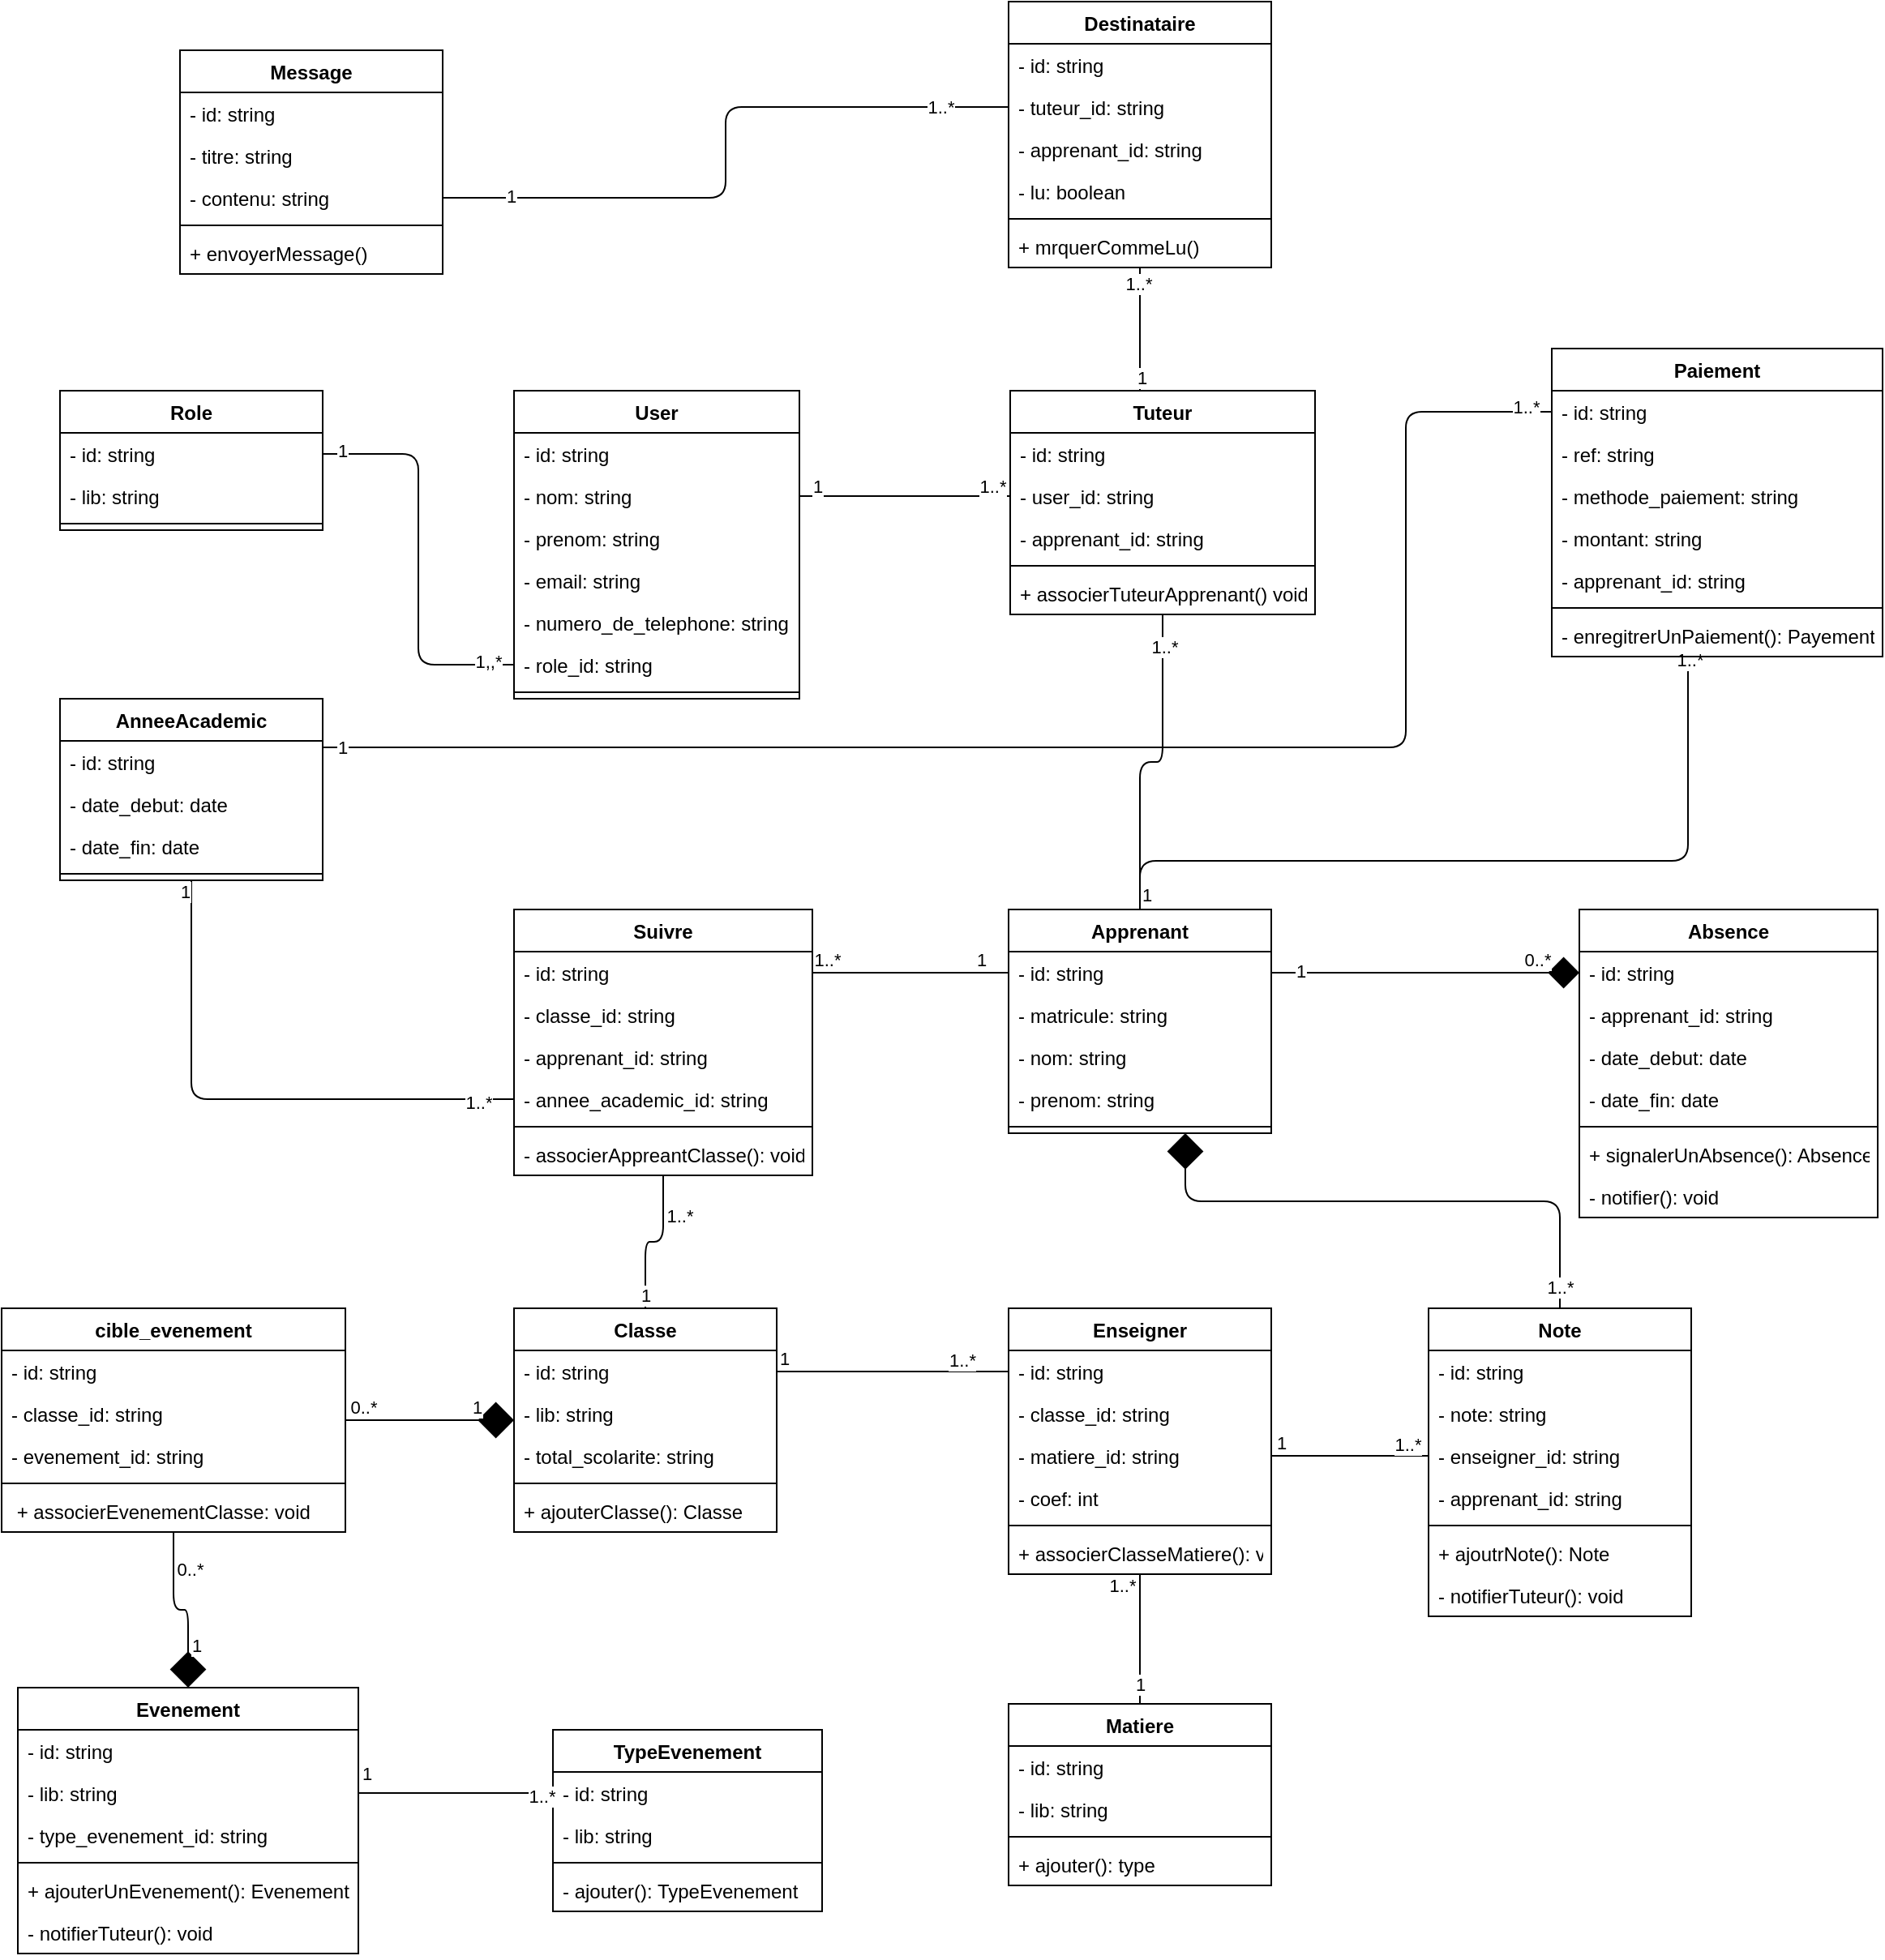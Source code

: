 <mxfile pages="5">
    <diagram id="tn3GHaTcJg56_rerdNPX" name="Diagrame de classe">
        <mxGraphModel dx="2224" dy="1866" grid="1" gridSize="10" guides="1" tooltips="1" connect="1" arrows="1" fold="1" page="1" pageScale="1" pageWidth="850" pageHeight="1100" math="0" shadow="0">
            <root>
                <mxCell id="0"/>
                <mxCell id="1" parent="0"/>
                <mxCell id="82" value="" style="edgeStyle=orthogonalEdgeStyle;html=1;endArrow=none;endFill=0;entryX=0.5;entryY=0;entryDx=0;entryDy=0;startArrow=none;startFill=0;endSize=6;startSize=20;" parent="1" source="39" target="43" edge="1">
                    <mxGeometry relative="1" as="geometry"/>
                </mxCell>
                <mxCell id="83" value="1" style="edgeLabel;html=1;align=center;verticalAlign=middle;resizable=0;points=[];" parent="82" vertex="1" connectable="0">
                    <mxGeometry x="0.831" relative="1" as="geometry">
                        <mxPoint as="offset"/>
                    </mxGeometry>
                </mxCell>
                <mxCell id="238" value="1..*" style="edgeLabel;html=1;align=center;verticalAlign=middle;resizable=0;points=[];" parent="82" vertex="1" connectable="0">
                    <mxGeometry x="-0.762" y="2" relative="1" as="geometry">
                        <mxPoint x="8" y="14" as="offset"/>
                    </mxGeometry>
                </mxCell>
                <mxCell id="39" value="Suivre" style="swimlane;fontStyle=1;align=center;verticalAlign=top;childLayout=stackLayout;horizontal=1;startSize=26;horizontalStack=0;resizeParent=1;resizeParentMax=0;resizeLast=0;collapsible=1;marginBottom=0;" parent="1" vertex="1">
                    <mxGeometry x="-414" y="-420" width="184" height="164" as="geometry"/>
                </mxCell>
                <mxCell id="40" value="- id: string" style="text;strokeColor=none;fillColor=none;align=left;verticalAlign=top;spacingLeft=4;spacingRight=4;overflow=hidden;rotatable=0;points=[[0,0.5],[1,0.5]];portConstraint=eastwest;" parent="39" vertex="1">
                    <mxGeometry y="26" width="184" height="26" as="geometry"/>
                </mxCell>
                <mxCell id="96" value="- classe_id: string" style="text;strokeColor=none;fillColor=none;align=left;verticalAlign=top;spacingLeft=4;spacingRight=4;overflow=hidden;rotatable=0;points=[[0,0.5],[1,0.5]];portConstraint=eastwest;" parent="39" vertex="1">
                    <mxGeometry y="52" width="184" height="26" as="geometry"/>
                </mxCell>
                <mxCell id="97" value="- apprenant_id: string" style="text;strokeColor=none;fillColor=none;align=left;verticalAlign=top;spacingLeft=4;spacingRight=4;overflow=hidden;rotatable=0;points=[[0,0.5],[1,0.5]];portConstraint=eastwest;" parent="39" vertex="1">
                    <mxGeometry y="78" width="184" height="26" as="geometry"/>
                </mxCell>
                <mxCell id="91" value="- annee_academic_id: string" style="text;strokeColor=none;fillColor=none;align=left;verticalAlign=top;spacingLeft=4;spacingRight=4;overflow=hidden;rotatable=0;points=[[0,0.5],[1,0.5]];portConstraint=eastwest;" parent="39" vertex="1">
                    <mxGeometry y="104" width="184" height="26" as="geometry"/>
                </mxCell>
                <mxCell id="41" value="" style="line;strokeWidth=1;fillColor=none;align=left;verticalAlign=middle;spacingTop=-1;spacingLeft=3;spacingRight=3;rotatable=0;labelPosition=right;points=[];portConstraint=eastwest;" parent="39" vertex="1">
                    <mxGeometry y="130" width="184" height="8" as="geometry"/>
                </mxCell>
                <mxCell id="yHNMHMulsfM0ASMhhCav-267" value="- associerAppreantClasse(): void" style="text;strokeColor=none;fillColor=none;align=left;verticalAlign=top;spacingLeft=4;spacingRight=4;overflow=hidden;rotatable=0;points=[[0,0.5],[1,0.5]];portConstraint=eastwest;" vertex="1" parent="39">
                    <mxGeometry y="138" width="184" height="26" as="geometry"/>
                </mxCell>
                <mxCell id="176" value="" style="edgeStyle=orthogonalEdgeStyle;html=1;endArrow=none;endFill=0;startArrow=diamond;startFill=1;startSize=20;endSize=20;" parent="1" source="43" target="172" edge="1">
                    <mxGeometry relative="1" as="geometry"/>
                </mxCell>
                <mxCell id="191" value="1" style="edgeLabel;html=1;align=center;verticalAlign=middle;resizable=0;points=[];" parent="176" vertex="1" connectable="0">
                    <mxGeometry x="-0.742" y="2" relative="1" as="geometry">
                        <mxPoint x="-10" y="-10" as="offset"/>
                    </mxGeometry>
                </mxCell>
                <mxCell id="192" value="0..*" style="edgeLabel;html=1;align=center;verticalAlign=middle;resizable=0;points=[];" parent="176" vertex="1" connectable="0">
                    <mxGeometry x="0.742" y="1" relative="1" as="geometry">
                        <mxPoint x="-3" y="-9" as="offset"/>
                    </mxGeometry>
                </mxCell>
                <mxCell id="43" value="Classe" style="swimlane;fontStyle=1;align=center;verticalAlign=top;childLayout=stackLayout;horizontal=1;startSize=26;horizontalStack=0;resizeParent=1;resizeParentMax=0;resizeLast=0;collapsible=1;marginBottom=0;" parent="1" vertex="1">
                    <mxGeometry x="-414" y="-174" width="162" height="138" as="geometry"/>
                </mxCell>
                <mxCell id="44" value="- id: string" style="text;strokeColor=none;fillColor=none;align=left;verticalAlign=top;spacingLeft=4;spacingRight=4;overflow=hidden;rotatable=0;points=[[0,0.5],[1,0.5]];portConstraint=eastwest;" parent="43" vertex="1">
                    <mxGeometry y="26" width="162" height="26" as="geometry"/>
                </mxCell>
                <mxCell id="tAuu7OVrkAULxf5DLWnb-226" value="- lib: string" style="text;strokeColor=none;fillColor=none;align=left;verticalAlign=top;spacingLeft=4;spacingRight=4;overflow=hidden;rotatable=0;points=[[0,0.5],[1,0.5]];portConstraint=eastwest;" parent="43" vertex="1">
                    <mxGeometry y="52" width="162" height="26" as="geometry"/>
                </mxCell>
                <mxCell id="208" value="- total_scolarite: string" style="text;strokeColor=none;fillColor=none;align=left;verticalAlign=top;spacingLeft=4;spacingRight=4;overflow=hidden;rotatable=0;points=[[0,0.5],[1,0.5]];portConstraint=eastwest;" parent="43" vertex="1">
                    <mxGeometry y="78" width="162" height="26" as="geometry"/>
                </mxCell>
                <mxCell id="45" value="" style="line;strokeWidth=1;fillColor=none;align=left;verticalAlign=middle;spacingTop=-1;spacingLeft=3;spacingRight=3;rotatable=0;labelPosition=right;points=[];portConstraint=eastwest;" parent="43" vertex="1">
                    <mxGeometry y="104" width="162" height="8" as="geometry"/>
                </mxCell>
                <mxCell id="yHNMHMulsfM0ASMhhCav-268" value="+ ajouterClasse(): Classe" style="text;strokeColor=none;fillColor=none;align=left;verticalAlign=top;spacingLeft=4;spacingRight=4;overflow=hidden;rotatable=0;points=[[0,0.5],[1,0.5]];portConstraint=eastwest;" vertex="1" parent="43">
                    <mxGeometry y="112" width="162" height="26" as="geometry"/>
                </mxCell>
                <mxCell id="47" value="Matiere" style="swimlane;fontStyle=1;align=center;verticalAlign=top;childLayout=stackLayout;horizontal=1;startSize=26;horizontalStack=0;resizeParent=1;resizeParentMax=0;resizeLast=0;collapsible=1;marginBottom=0;" parent="1" vertex="1">
                    <mxGeometry x="-109" y="70" width="162" height="112" as="geometry"/>
                </mxCell>
                <mxCell id="48" value="- id: string" style="text;strokeColor=none;fillColor=none;align=left;verticalAlign=top;spacingLeft=4;spacingRight=4;overflow=hidden;rotatable=0;points=[[0,0.5],[1,0.5]];portConstraint=eastwest;" parent="47" vertex="1">
                    <mxGeometry y="26" width="162" height="26" as="geometry"/>
                </mxCell>
                <mxCell id="95" value="- lib: string" style="text;strokeColor=none;fillColor=none;align=left;verticalAlign=top;spacingLeft=4;spacingRight=4;overflow=hidden;rotatable=0;points=[[0,0.5],[1,0.5]];portConstraint=eastwest;" parent="47" vertex="1">
                    <mxGeometry y="52" width="162" height="26" as="geometry"/>
                </mxCell>
                <mxCell id="49" value="" style="line;strokeWidth=1;fillColor=none;align=left;verticalAlign=middle;spacingTop=-1;spacingLeft=3;spacingRight=3;rotatable=0;labelPosition=right;points=[];portConstraint=eastwest;" parent="47" vertex="1">
                    <mxGeometry y="78" width="162" height="8" as="geometry"/>
                </mxCell>
                <mxCell id="50" value="+ ajouter(): type" style="text;strokeColor=none;fillColor=none;align=left;verticalAlign=top;spacingLeft=4;spacingRight=4;overflow=hidden;rotatable=0;points=[[0,0.5],[1,0.5]];portConstraint=eastwest;" parent="47" vertex="1">
                    <mxGeometry y="86" width="162" height="26" as="geometry"/>
                </mxCell>
                <mxCell id="241" style="edgeStyle=orthogonalEdgeStyle;html=1;startArrow=none;startFill=0;endArrow=none;endFill=0;startSize=20;endSize=20;entryX=0;entryY=0.5;entryDx=0;entryDy=0;" parent="1" source="51" target="242" edge="1">
                    <mxGeometry relative="1" as="geometry">
                        <Array as="points">
                            <mxPoint x="70" y="-83"/>
                            <mxPoint x="70" y="-83"/>
                        </Array>
                    </mxGeometry>
                </mxCell>
                <mxCell id="244" value="1" style="edgeLabel;html=1;align=center;verticalAlign=middle;resizable=0;points=[];" parent="241" vertex="1" connectable="0">
                    <mxGeometry x="-0.309" y="1" relative="1" as="geometry">
                        <mxPoint x="-28" y="-7" as="offset"/>
                    </mxGeometry>
                </mxCell>
                <mxCell id="245" value="1..*" style="edgeLabel;html=1;align=center;verticalAlign=middle;resizable=0;points=[];" parent="241" vertex="1" connectable="0">
                    <mxGeometry x="0.722" y="1" relative="1" as="geometry">
                        <mxPoint y="-6" as="offset"/>
                    </mxGeometry>
                </mxCell>
                <mxCell id="51" value="Enseigner" style="swimlane;fontStyle=1;align=center;verticalAlign=top;childLayout=stackLayout;horizontal=1;startSize=26;horizontalStack=0;resizeParent=1;resizeParentMax=0;resizeLast=0;collapsible=1;marginBottom=0;" parent="1" vertex="1">
                    <mxGeometry x="-109" y="-174" width="162" height="164" as="geometry"/>
                </mxCell>
                <mxCell id="52" value="- id: string" style="text;strokeColor=none;fillColor=none;align=left;verticalAlign=top;spacingLeft=4;spacingRight=4;overflow=hidden;rotatable=0;points=[[0,0.5],[1,0.5]];portConstraint=eastwest;" parent="51" vertex="1">
                    <mxGeometry y="26" width="162" height="26" as="geometry"/>
                </mxCell>
                <mxCell id="93" value="- classe_id: string" style="text;strokeColor=none;fillColor=none;align=left;verticalAlign=top;spacingLeft=4;spacingRight=4;overflow=hidden;rotatable=0;points=[[0,0.5],[1,0.5]];portConstraint=eastwest;" parent="51" vertex="1">
                    <mxGeometry y="52" width="162" height="26" as="geometry"/>
                </mxCell>
                <mxCell id="94" value="- matiere_id: string" style="text;strokeColor=none;fillColor=none;align=left;verticalAlign=top;spacingLeft=4;spacingRight=4;overflow=hidden;rotatable=0;points=[[0,0.5],[1,0.5]];portConstraint=eastwest;" parent="51" vertex="1">
                    <mxGeometry y="78" width="162" height="26" as="geometry"/>
                </mxCell>
                <mxCell id="81" value="- coef: int" style="text;strokeColor=none;fillColor=none;align=left;verticalAlign=top;spacingLeft=4;spacingRight=4;overflow=hidden;rotatable=0;points=[[0,0.5],[1,0.5]];portConstraint=eastwest;" parent="51" vertex="1">
                    <mxGeometry y="104" width="162" height="26" as="geometry"/>
                </mxCell>
                <mxCell id="53" value="" style="line;strokeWidth=1;fillColor=none;align=left;verticalAlign=middle;spacingTop=-1;spacingLeft=3;spacingRight=3;rotatable=0;labelPosition=right;points=[];portConstraint=eastwest;" parent="51" vertex="1">
                    <mxGeometry y="130" width="162" height="8" as="geometry"/>
                </mxCell>
                <mxCell id="yHNMHMulsfM0ASMhhCav-263" value="+ associerClasseMatiere(): void" style="text;strokeColor=none;fillColor=none;align=left;verticalAlign=top;spacingLeft=4;spacingRight=4;overflow=hidden;rotatable=0;points=[[0,0.5],[1,0.5]];portConstraint=eastwest;" vertex="1" parent="51">
                    <mxGeometry y="138" width="162" height="26" as="geometry"/>
                </mxCell>
                <mxCell id="64" value="" style="endArrow=none;html=1;edgeStyle=orthogonalEdgeStyle;exitX=1;exitY=0.5;exitDx=0;exitDy=0;entryX=0;entryY=0.5;entryDx=0;entryDy=0;startArrow=none;startFill=0;endFill=0;startSize=14;endSize=20;" parent="1" source="44" target="52" edge="1">
                    <mxGeometry relative="1" as="geometry">
                        <mxPoint x="-254" y="-150" as="sourcePoint"/>
                        <mxPoint x="-94" y="-150" as="targetPoint"/>
                    </mxGeometry>
                </mxCell>
                <mxCell id="65" value="1" style="edgeLabel;resizable=0;html=1;align=left;verticalAlign=bottom;" parent="64" connectable="0" vertex="1">
                    <mxGeometry x="-1" relative="1" as="geometry"/>
                </mxCell>
                <mxCell id="66" value="1..*" style="edgeLabel;resizable=0;html=1;align=right;verticalAlign=bottom;rotation=0;" parent="64" connectable="0" vertex="1">
                    <mxGeometry x="1" relative="1" as="geometry">
                        <mxPoint x="-20" y="1" as="offset"/>
                    </mxGeometry>
                </mxCell>
                <mxCell id="71" style="edgeStyle=orthogonalEdgeStyle;html=1;endArrow=none;endFill=0;arcSize=20;exitX=0.5;exitY=1;exitDx=0;exitDy=0;startArrow=none;startFill=0;endSize=17;startSize=20;" parent="1" source="51" target="47" edge="1">
                    <mxGeometry relative="1" as="geometry"/>
                </mxCell>
                <mxCell id="78" value="1" style="edgeLabel;html=1;align=center;verticalAlign=middle;resizable=0;points=[];" parent="71" vertex="1" connectable="0">
                    <mxGeometry x="0.697" relative="1" as="geometry">
                        <mxPoint as="offset"/>
                    </mxGeometry>
                </mxCell>
                <mxCell id="79" value="1..*" style="edgeLabel;html=1;align=center;verticalAlign=middle;resizable=0;points=[];" parent="71" vertex="1" connectable="0">
                    <mxGeometry x="-0.786" y="-3" relative="1" as="geometry">
                        <mxPoint x="-8" y="-2" as="offset"/>
                    </mxGeometry>
                </mxCell>
                <mxCell id="107" value="" style="edgeStyle=orthogonalEdgeStyle;html=1;endArrow=diamond;endFill=1;exitX=1;exitY=0.5;exitDx=0;exitDy=0;entryX=0;entryY=0.5;entryDx=0;entryDy=0;endSize=17;" parent="1" source="85" target="102" edge="1">
                    <mxGeometry relative="1" as="geometry"/>
                </mxCell>
                <mxCell id="109" value="1" style="edgeLabel;html=1;align=center;verticalAlign=middle;resizable=0;points=[];" parent="107" vertex="1" connectable="0">
                    <mxGeometry x="-0.818" y="1" relative="1" as="geometry">
                        <mxPoint as="offset"/>
                    </mxGeometry>
                </mxCell>
                <mxCell id="110" value="0..*" style="edgeLabel;html=1;align=center;verticalAlign=middle;resizable=0;points=[];" parent="107" vertex="1" connectable="0">
                    <mxGeometry x="0.825" y="3" relative="1" as="geometry">
                        <mxPoint x="-10" y="-5" as="offset"/>
                    </mxGeometry>
                </mxCell>
                <mxCell id="146" style="edgeStyle=orthogonalEdgeStyle;html=1;entryX=0.5;entryY=1;entryDx=0;entryDy=0;endArrow=none;endFill=0;" parent="1" source="84" target="120" edge="1">
                    <mxGeometry relative="1" as="geometry">
                        <mxPoint x="-28.134" y="-601.324" as="targetPoint"/>
                    </mxGeometry>
                </mxCell>
                <mxCell id="149" value="1..*" style="edgeLabel;html=1;align=center;verticalAlign=middle;resizable=0;points=[];" parent="146" vertex="1" connectable="0">
                    <mxGeometry x="0.8" y="-1" relative="1" as="geometry">
                        <mxPoint as="offset"/>
                    </mxGeometry>
                </mxCell>
                <mxCell id="151" value="1" style="edgeLabel;html=1;align=center;verticalAlign=middle;resizable=0;points=[];" parent="146" vertex="1" connectable="0">
                    <mxGeometry x="-0.805" y="-1" relative="1" as="geometry">
                        <mxPoint x="3" y="10" as="offset"/>
                    </mxGeometry>
                </mxCell>
                <mxCell id="203" style="edgeStyle=orthogonalEdgeStyle;html=1;endArrow=none;endFill=0;entryX=0.5;entryY=1;entryDx=0;entryDy=0;" parent="1" source="84" target="197" edge="1">
                    <mxGeometry relative="1" as="geometry">
                        <mxPoint x="294" y="-570" as="targetPoint"/>
                        <Array as="points">
                            <mxPoint x="-28" y="-450"/>
                            <mxPoint x="310" y="-450"/>
                            <mxPoint x="310" y="-576"/>
                        </Array>
                    </mxGeometry>
                </mxCell>
                <mxCell id="206" value="1..*" style="edgeLabel;html=1;align=center;verticalAlign=middle;resizable=0;points=[];" parent="203" vertex="1" connectable="0">
                    <mxGeometry x="0.931" y="-2" relative="1" as="geometry">
                        <mxPoint as="offset"/>
                    </mxGeometry>
                </mxCell>
                <mxCell id="240" style="edgeStyle=orthogonalEdgeStyle;html=1;entryX=0.5;entryY=0;entryDx=0;entryDy=0;startArrow=diamond;startFill=1;endArrow=none;endFill=0;startSize=20;endSize=20;" parent="1" source="84" target="163" edge="1">
                    <mxGeometry relative="1" as="geometry">
                        <Array as="points">
                            <mxPoint y="-240"/>
                            <mxPoint x="231" y="-240"/>
                        </Array>
                    </mxGeometry>
                </mxCell>
                <mxCell id="246" value="1..*" style="edgeLabel;html=1;align=center;verticalAlign=middle;resizable=0;points=[];" parent="240" vertex="1" connectable="0">
                    <mxGeometry x="0.922" relative="1" as="geometry">
                        <mxPoint as="offset"/>
                    </mxGeometry>
                </mxCell>
                <mxCell id="84" value="Apprenant" style="swimlane;fontStyle=1;align=center;verticalAlign=top;childLayout=stackLayout;horizontal=1;startSize=26;horizontalStack=0;resizeParent=1;resizeParentMax=0;resizeLast=0;collapsible=1;marginBottom=0;" parent="1" vertex="1">
                    <mxGeometry x="-109" y="-420" width="162" height="138" as="geometry"/>
                </mxCell>
                <mxCell id="85" value="- id: string" style="text;strokeColor=none;fillColor=none;align=left;verticalAlign=top;spacingLeft=4;spacingRight=4;overflow=hidden;rotatable=0;points=[[0,0.5],[1,0.5]];portConstraint=eastwest;" parent="84" vertex="1">
                    <mxGeometry y="26" width="162" height="26" as="geometry"/>
                </mxCell>
                <mxCell id="tAuu7OVrkAULxf5DLWnb-229" value="- matricule: string" style="text;strokeColor=none;fillColor=none;align=left;verticalAlign=top;spacingLeft=4;spacingRight=4;overflow=hidden;rotatable=0;points=[[0,0.5],[1,0.5]];portConstraint=eastwest;" parent="84" vertex="1">
                    <mxGeometry y="52" width="162" height="26" as="geometry"/>
                </mxCell>
                <mxCell id="98" value="- nom: string" style="text;strokeColor=none;fillColor=none;align=left;verticalAlign=top;spacingLeft=4;spacingRight=4;overflow=hidden;rotatable=0;points=[[0,0.5],[1,0.5]];portConstraint=eastwest;" parent="84" vertex="1">
                    <mxGeometry y="78" width="162" height="26" as="geometry"/>
                </mxCell>
                <mxCell id="99" value="- prenom: string" style="text;strokeColor=none;fillColor=none;align=left;verticalAlign=top;spacingLeft=4;spacingRight=4;overflow=hidden;rotatable=0;points=[[0,0.5],[1,0.5]];portConstraint=eastwest;" parent="84" vertex="1">
                    <mxGeometry y="104" width="162" height="26" as="geometry"/>
                </mxCell>
                <mxCell id="86" value="" style="line;strokeWidth=1;fillColor=none;align=left;verticalAlign=middle;spacingTop=-1;spacingLeft=3;spacingRight=3;rotatable=0;labelPosition=right;points=[];portConstraint=eastwest;" parent="84" vertex="1">
                    <mxGeometry y="130" width="162" height="8" as="geometry"/>
                </mxCell>
                <mxCell id="88" style="edgeStyle=orthogonalEdgeStyle;html=1;exitX=1;exitY=0.5;exitDx=0;exitDy=0;entryX=0;entryY=0.5;entryDx=0;entryDy=0;endArrow=none;endFill=0;startArrow=none;startFill=0;startSize=20;endSize=20;" parent="1" source="40" target="85" edge="1">
                    <mxGeometry relative="1" as="geometry"/>
                </mxCell>
                <mxCell id="89" value="1..*" style="edgeLabel;html=1;align=center;verticalAlign=middle;resizable=0;points=[];" parent="88" vertex="1" connectable="0">
                    <mxGeometry x="-0.853" y="-2" relative="1" as="geometry">
                        <mxPoint y="-10" as="offset"/>
                    </mxGeometry>
                </mxCell>
                <mxCell id="90" value="1" style="edgeLabel;html=1;align=center;verticalAlign=middle;resizable=0;points=[];" parent="88" vertex="1" connectable="0">
                    <mxGeometry x="0.802" y="1" relative="1" as="geometry">
                        <mxPoint x="-5" y="-7" as="offset"/>
                    </mxGeometry>
                </mxCell>
                <mxCell id="101" value="Absence" style="swimlane;fontStyle=1;align=center;verticalAlign=top;childLayout=stackLayout;horizontal=1;startSize=26;horizontalStack=0;resizeParent=1;resizeParentMax=0;resizeLast=0;collapsible=1;marginBottom=0;" parent="1" vertex="1">
                    <mxGeometry x="243" y="-420" width="184" height="190" as="geometry"/>
                </mxCell>
                <mxCell id="102" value="- id: string" style="text;strokeColor=none;fillColor=none;align=left;verticalAlign=top;spacingLeft=4;spacingRight=4;overflow=hidden;rotatable=0;points=[[0,0.5],[1,0.5]];portConstraint=eastwest;" parent="101" vertex="1">
                    <mxGeometry y="26" width="184" height="26" as="geometry"/>
                </mxCell>
                <mxCell id="236" value="- apprenant_id: string" style="text;strokeColor=none;fillColor=none;align=left;verticalAlign=top;spacingLeft=4;spacingRight=4;overflow=hidden;rotatable=0;points=[[0,0.5],[1,0.5]];portConstraint=eastwest;" parent="101" vertex="1">
                    <mxGeometry y="52" width="184" height="26" as="geometry"/>
                </mxCell>
                <mxCell id="103" value="- date_debut: date" style="text;strokeColor=none;fillColor=none;align=left;verticalAlign=top;spacingLeft=4;spacingRight=4;overflow=hidden;rotatable=0;points=[[0,0.5],[1,0.5]];portConstraint=eastwest;" parent="101" vertex="1">
                    <mxGeometry y="78" width="184" height="26" as="geometry"/>
                </mxCell>
                <mxCell id="108" value="- date_fin: date" style="text;strokeColor=none;fillColor=none;align=left;verticalAlign=top;spacingLeft=4;spacingRight=4;overflow=hidden;rotatable=0;points=[[0,0.5],[1,0.5]];portConstraint=eastwest;" parent="101" vertex="1">
                    <mxGeometry y="104" width="184" height="26" as="geometry"/>
                </mxCell>
                <mxCell id="105" value="" style="line;strokeWidth=1;fillColor=none;align=left;verticalAlign=middle;spacingTop=-1;spacingLeft=3;spacingRight=3;rotatable=0;labelPosition=right;points=[];portConstraint=eastwest;" parent="101" vertex="1">
                    <mxGeometry y="130" width="184" height="8" as="geometry"/>
                </mxCell>
                <mxCell id="yHNMHMulsfM0ASMhhCav-270" value="+ signalerUnAbsence(): Absence" style="text;strokeColor=none;fillColor=none;align=left;verticalAlign=top;spacingLeft=4;spacingRight=4;overflow=hidden;rotatable=0;points=[[0,0.5],[1,0.5]];portConstraint=eastwest;" vertex="1" parent="101">
                    <mxGeometry y="138" width="184" height="26" as="geometry"/>
                </mxCell>
                <mxCell id="yHNMHMulsfM0ASMhhCav-248" value="- notifier(): void&#10;" style="text;strokeColor=none;fillColor=none;align=left;verticalAlign=top;spacingLeft=4;spacingRight=4;overflow=hidden;rotatable=0;points=[[0,0.5],[1,0.5]];portConstraint=eastwest;" vertex="1" parent="101">
                    <mxGeometry y="164" width="184" height="26" as="geometry"/>
                </mxCell>
                <mxCell id="114" value="User" style="swimlane;fontStyle=1;align=center;verticalAlign=top;childLayout=stackLayout;horizontal=1;startSize=26;horizontalStack=0;resizeParent=1;resizeParentMax=0;resizeLast=0;collapsible=1;marginBottom=0;" parent="1" vertex="1">
                    <mxGeometry x="-414" y="-740" width="176" height="190" as="geometry"/>
                </mxCell>
                <mxCell id="116" value="- id: string" style="text;strokeColor=none;fillColor=none;align=left;verticalAlign=top;spacingLeft=4;spacingRight=4;overflow=hidden;rotatable=0;points=[[0,0.5],[1,0.5]];portConstraint=eastwest;" parent="114" vertex="1">
                    <mxGeometry y="26" width="176" height="26" as="geometry"/>
                </mxCell>
                <mxCell id="115" value="- nom: string" style="text;strokeColor=none;fillColor=none;align=left;verticalAlign=top;spacingLeft=4;spacingRight=4;overflow=hidden;rotatable=0;points=[[0,0.5],[1,0.5]];portConstraint=eastwest;" parent="114" vertex="1">
                    <mxGeometry y="52" width="176" height="26" as="geometry"/>
                </mxCell>
                <mxCell id="117" value="- prenom: string" style="text;strokeColor=none;fillColor=none;align=left;verticalAlign=top;spacingLeft=4;spacingRight=4;overflow=hidden;rotatable=0;points=[[0,0.5],[1,0.5]];portConstraint=eastwest;" parent="114" vertex="1">
                    <mxGeometry y="78" width="176" height="26" as="geometry"/>
                </mxCell>
                <mxCell id="126" value="- email: string" style="text;strokeColor=none;fillColor=none;align=left;verticalAlign=top;spacingLeft=4;spacingRight=4;overflow=hidden;rotatable=0;points=[[0,0.5],[1,0.5]];portConstraint=eastwest;" parent="114" vertex="1">
                    <mxGeometry y="104" width="176" height="26" as="geometry"/>
                </mxCell>
                <mxCell id="127" value="- numero_de_telephone: string" style="text;strokeColor=none;fillColor=none;align=left;verticalAlign=top;spacingLeft=4;spacingRight=4;overflow=hidden;rotatable=0;points=[[0,0.5],[1,0.5]];portConstraint=eastwest;" parent="114" vertex="1">
                    <mxGeometry y="130" width="176" height="26" as="geometry"/>
                </mxCell>
                <mxCell id="128" value="- role_id: string" style="text;strokeColor=none;fillColor=none;align=left;verticalAlign=top;spacingLeft=4;spacingRight=4;overflow=hidden;rotatable=0;points=[[0,0.5],[1,0.5]];portConstraint=eastwest;" parent="114" vertex="1">
                    <mxGeometry y="156" width="176" height="26" as="geometry"/>
                </mxCell>
                <mxCell id="118" value="" style="line;strokeWidth=1;fillColor=none;align=left;verticalAlign=middle;spacingTop=-1;spacingLeft=3;spacingRight=3;rotatable=0;labelPosition=right;points=[];portConstraint=eastwest;" parent="114" vertex="1">
                    <mxGeometry y="182" width="176" height="8" as="geometry"/>
                </mxCell>
                <mxCell id="120" value="Tuteur" style="swimlane;fontStyle=1;align=center;verticalAlign=top;childLayout=stackLayout;horizontal=1;startSize=26;horizontalStack=0;resizeParent=1;resizeParentMax=0;resizeLast=0;collapsible=1;marginBottom=0;" parent="1" vertex="1">
                    <mxGeometry x="-108" y="-740" width="188" height="138" as="geometry"/>
                </mxCell>
                <mxCell id="121" value="- id: string" style="text;strokeColor=none;fillColor=none;align=left;verticalAlign=top;spacingLeft=4;spacingRight=4;overflow=hidden;rotatable=0;points=[[0,0.5],[1,0.5]];portConstraint=eastwest;" parent="120" vertex="1">
                    <mxGeometry y="26" width="188" height="26" as="geometry"/>
                </mxCell>
                <mxCell id="122" value="- user_id: string" style="text;strokeColor=none;fillColor=none;align=left;verticalAlign=top;spacingLeft=4;spacingRight=4;overflow=hidden;rotatable=0;points=[[0,0.5],[1,0.5]];portConstraint=eastwest;" parent="120" vertex="1">
                    <mxGeometry y="52" width="188" height="26" as="geometry"/>
                </mxCell>
                <mxCell id="123" value="- apprenant_id: string" style="text;strokeColor=none;fillColor=none;align=left;verticalAlign=top;spacingLeft=4;spacingRight=4;overflow=hidden;rotatable=0;points=[[0,0.5],[1,0.5]];portConstraint=eastwest;" parent="120" vertex="1">
                    <mxGeometry y="78" width="188" height="26" as="geometry"/>
                </mxCell>
                <mxCell id="124" value="" style="line;strokeWidth=1;fillColor=none;align=left;verticalAlign=middle;spacingTop=-1;spacingLeft=3;spacingRight=3;rotatable=0;labelPosition=right;points=[];portConstraint=eastwest;" parent="120" vertex="1">
                    <mxGeometry y="104" width="188" height="8" as="geometry"/>
                </mxCell>
                <mxCell id="yHNMHMulsfM0ASMhhCav-249" value="+ associerTuteurApprenant() void" style="text;strokeColor=none;fillColor=none;align=left;verticalAlign=top;spacingLeft=4;spacingRight=4;overflow=hidden;rotatable=0;points=[[0,0.5],[1,0.5]];portConstraint=eastwest;" vertex="1" parent="120">
                    <mxGeometry y="112" width="188" height="26" as="geometry"/>
                </mxCell>
                <mxCell id="129" value="Role" style="swimlane;fontStyle=1;align=center;verticalAlign=top;childLayout=stackLayout;horizontal=1;startSize=26;horizontalStack=0;resizeParent=1;resizeParentMax=0;resizeLast=0;collapsible=1;marginBottom=0;" parent="1" vertex="1">
                    <mxGeometry x="-694" y="-740" width="162" height="86" as="geometry"/>
                </mxCell>
                <mxCell id="130" value="- id: string" style="text;strokeColor=none;fillColor=none;align=left;verticalAlign=top;spacingLeft=4;spacingRight=4;overflow=hidden;rotatable=0;points=[[0,0.5],[1,0.5]];portConstraint=eastwest;" parent="129" vertex="1">
                    <mxGeometry y="26" width="162" height="26" as="geometry"/>
                </mxCell>
                <mxCell id="131" value="- lib: string" style="text;strokeColor=none;fillColor=none;align=left;verticalAlign=top;spacingLeft=4;spacingRight=4;overflow=hidden;rotatable=0;points=[[0,0.5],[1,0.5]];portConstraint=eastwest;" parent="129" vertex="1">
                    <mxGeometry y="52" width="162" height="26" as="geometry"/>
                </mxCell>
                <mxCell id="136" value="" style="line;strokeWidth=1;fillColor=none;align=left;verticalAlign=middle;spacingTop=-1;spacingLeft=3;spacingRight=3;rotatable=0;labelPosition=right;points=[];portConstraint=eastwest;" parent="129" vertex="1">
                    <mxGeometry y="78" width="162" height="8" as="geometry"/>
                </mxCell>
                <mxCell id="138" style="edgeStyle=orthogonalEdgeStyle;html=1;endArrow=none;endFill=0;" parent="1" source="128" target="130" edge="1">
                    <mxGeometry relative="1" as="geometry"/>
                </mxCell>
                <mxCell id="139" value="1,,*" style="edgeLabel;html=1;align=center;verticalAlign=middle;resizable=0;points=[];" parent="138" vertex="1" connectable="0">
                    <mxGeometry x="-0.87" y="-2" relative="1" as="geometry">
                        <mxPoint as="offset"/>
                    </mxGeometry>
                </mxCell>
                <mxCell id="145" value="1" style="edgeLabel;html=1;align=center;verticalAlign=middle;resizable=0;points=[];" parent="138" vertex="1" connectable="0">
                    <mxGeometry x="0.905" y="-2" relative="1" as="geometry">
                        <mxPoint as="offset"/>
                    </mxGeometry>
                </mxCell>
                <mxCell id="147" style="edgeStyle=orthogonalEdgeStyle;html=1;entryX=1;entryY=0.5;entryDx=0;entryDy=0;endArrow=none;endFill=0;" parent="1" source="122" target="115" edge="1">
                    <mxGeometry relative="1" as="geometry"/>
                </mxCell>
                <mxCell id="148" value="1..*" style="edgeLabel;html=1;align=center;verticalAlign=middle;resizable=0;points=[];" parent="147" vertex="1" connectable="0">
                    <mxGeometry x="-0.753" y="1" relative="1" as="geometry">
                        <mxPoint x="5" y="-7" as="offset"/>
                    </mxGeometry>
                </mxCell>
                <mxCell id="150" value="1" style="edgeLabel;html=1;align=center;verticalAlign=middle;resizable=0;points=[];" parent="147" vertex="1" connectable="0">
                    <mxGeometry x="0.808" y="3" relative="1" as="geometry">
                        <mxPoint x="-2" y="-9" as="offset"/>
                    </mxGeometry>
                </mxCell>
                <mxCell id="160" style="edgeStyle=orthogonalEdgeStyle;html=1;entryX=0;entryY=0.5;entryDx=0;entryDy=0;endArrow=none;endFill=0;" parent="1" source="152" target="91" edge="1">
                    <mxGeometry relative="1" as="geometry"/>
                </mxCell>
                <mxCell id="161" value="1..*" style="edgeLabel;html=1;align=center;verticalAlign=middle;resizable=0;points=[];" parent="160" vertex="1" connectable="0">
                    <mxGeometry x="0.869" y="-2" relative="1" as="geometry">
                        <mxPoint as="offset"/>
                    </mxGeometry>
                </mxCell>
                <mxCell id="162" value="1" style="edgeLabel;html=1;align=center;verticalAlign=middle;resizable=0;points=[];" parent="160" vertex="1" connectable="0">
                    <mxGeometry x="-0.891" y="-4" relative="1" as="geometry">
                        <mxPoint y="-11" as="offset"/>
                    </mxGeometry>
                </mxCell>
                <mxCell id="204" style="edgeStyle=orthogonalEdgeStyle;html=1;entryX=0;entryY=0.5;entryDx=0;entryDy=0;endArrow=none;endFill=0;" parent="1" source="152" target="198" edge="1">
                    <mxGeometry relative="1" as="geometry">
                        <Array as="points">
                            <mxPoint x="-613" y="-520"/>
                            <mxPoint x="136" y="-520"/>
                            <mxPoint x="136" y="-701"/>
                        </Array>
                    </mxGeometry>
                </mxCell>
                <mxCell id="205" value="1" style="edgeLabel;html=1;align=center;verticalAlign=middle;resizable=0;points=[];" parent="204" vertex="1" connectable="0">
                    <mxGeometry x="-0.976" relative="1" as="geometry">
                        <mxPoint as="offset"/>
                    </mxGeometry>
                </mxCell>
                <mxCell id="207" value="1..*" style="edgeLabel;html=1;align=center;verticalAlign=middle;resizable=0;points=[];" parent="204" vertex="1" connectable="0">
                    <mxGeometry x="0.966" y="3" relative="1" as="geometry">
                        <mxPoint as="offset"/>
                    </mxGeometry>
                </mxCell>
                <mxCell id="152" value="AnneeAcademic" style="swimlane;fontStyle=1;align=center;verticalAlign=top;childLayout=stackLayout;horizontal=1;startSize=26;horizontalStack=0;resizeParent=1;resizeParentMax=0;resizeLast=0;collapsible=1;marginBottom=0;" parent="1" vertex="1">
                    <mxGeometry x="-694" y="-550" width="162" height="112" as="geometry"/>
                </mxCell>
                <mxCell id="153" value="- id: string" style="text;strokeColor=none;fillColor=none;align=left;verticalAlign=top;spacingLeft=4;spacingRight=4;overflow=hidden;rotatable=0;points=[[0,0.5],[1,0.5]];portConstraint=eastwest;" parent="152" vertex="1">
                    <mxGeometry y="26" width="162" height="26" as="geometry"/>
                </mxCell>
                <mxCell id="156" value="- date_debut: date" style="text;strokeColor=none;fillColor=none;align=left;verticalAlign=top;spacingLeft=4;spacingRight=4;overflow=hidden;rotatable=0;points=[[0,0.5],[1,0.5]];portConstraint=eastwest;" parent="152" vertex="1">
                    <mxGeometry y="52" width="162" height="26" as="geometry"/>
                </mxCell>
                <mxCell id="157" value="- date_fin: date" style="text;strokeColor=none;fillColor=none;align=left;verticalAlign=top;spacingLeft=4;spacingRight=4;overflow=hidden;rotatable=0;points=[[0,0.5],[1,0.5]];portConstraint=eastwest;" parent="152" vertex="1">
                    <mxGeometry y="78" width="162" height="26" as="geometry"/>
                </mxCell>
                <mxCell id="158" value="" style="line;strokeWidth=1;fillColor=none;align=left;verticalAlign=middle;spacingTop=-1;spacingLeft=3;spacingRight=3;rotatable=0;labelPosition=right;points=[];portConstraint=eastwest;" parent="152" vertex="1">
                    <mxGeometry y="104" width="162" height="8" as="geometry"/>
                </mxCell>
                <mxCell id="163" value="Note" style="swimlane;fontStyle=1;align=center;verticalAlign=top;childLayout=stackLayout;horizontal=1;startSize=26;horizontalStack=0;resizeParent=1;resizeParentMax=0;resizeLast=0;collapsible=1;marginBottom=0;" parent="1" vertex="1">
                    <mxGeometry x="150" y="-174" width="162" height="190" as="geometry"/>
                </mxCell>
                <mxCell id="164" value="- id: string" style="text;strokeColor=none;fillColor=none;align=left;verticalAlign=top;spacingLeft=4;spacingRight=4;overflow=hidden;rotatable=0;points=[[0,0.5],[1,0.5]];portConstraint=eastwest;" parent="163" vertex="1">
                    <mxGeometry y="26" width="162" height="26" as="geometry"/>
                </mxCell>
                <mxCell id="169" value="- note: string" style="text;strokeColor=none;fillColor=none;align=left;verticalAlign=top;spacingLeft=4;spacingRight=4;overflow=hidden;rotatable=0;points=[[0,0.5],[1,0.5]];portConstraint=eastwest;" parent="163" vertex="1">
                    <mxGeometry y="52" width="162" height="26" as="geometry"/>
                </mxCell>
                <mxCell id="242" value="- enseigner_id: string" style="text;strokeColor=none;fillColor=none;align=left;verticalAlign=top;spacingLeft=4;spacingRight=4;overflow=hidden;rotatable=0;points=[[0,0.5],[1,0.5]];portConstraint=eastwest;" parent="163" vertex="1">
                    <mxGeometry y="78" width="162" height="26" as="geometry"/>
                </mxCell>
                <mxCell id="243" value="- apprenant_id: string" style="text;strokeColor=none;fillColor=none;align=left;verticalAlign=top;spacingLeft=4;spacingRight=4;overflow=hidden;rotatable=0;points=[[0,0.5],[1,0.5]];portConstraint=eastwest;" parent="163" vertex="1">
                    <mxGeometry y="104" width="162" height="26" as="geometry"/>
                </mxCell>
                <mxCell id="165" value="" style="line;strokeWidth=1;fillColor=none;align=left;verticalAlign=middle;spacingTop=-1;spacingLeft=3;spacingRight=3;rotatable=0;labelPosition=right;points=[];portConstraint=eastwest;" parent="163" vertex="1">
                    <mxGeometry y="130" width="162" height="8" as="geometry"/>
                </mxCell>
                <mxCell id="yHNMHMulsfM0ASMhhCav-264" value="+ ajoutrNote(): Note" style="text;strokeColor=none;fillColor=none;align=left;verticalAlign=top;spacingLeft=4;spacingRight=4;overflow=hidden;rotatable=0;points=[[0,0.5],[1,0.5]];portConstraint=eastwest;" vertex="1" parent="163">
                    <mxGeometry y="138" width="162" height="26" as="geometry"/>
                </mxCell>
                <mxCell id="yHNMHMulsfM0ASMhhCav-265" value="- notifierTuteur(): void" style="text;strokeColor=none;fillColor=none;align=left;verticalAlign=top;spacingLeft=4;spacingRight=4;overflow=hidden;rotatable=0;points=[[0,0.5],[1,0.5]];portConstraint=eastwest;" vertex="1" parent="163">
                    <mxGeometry y="164" width="162" height="26" as="geometry"/>
                </mxCell>
                <mxCell id="181" value="" style="edgeStyle=orthogonalEdgeStyle;html=1;endArrow=diamond;endFill=1;startArrow=none;startFill=0;startSize=20;endSize=20;" parent="1" source="172" target="177" edge="1">
                    <mxGeometry relative="1" as="geometry"/>
                </mxCell>
                <mxCell id="193" value="0..*" style="edgeLabel;html=1;align=center;verticalAlign=middle;resizable=0;points=[];" parent="181" vertex="1" connectable="0">
                    <mxGeometry x="-0.805" y="1" relative="1" as="geometry">
                        <mxPoint x="9" y="13" as="offset"/>
                    </mxGeometry>
                </mxCell>
                <mxCell id="194" value="1" style="edgeLabel;html=1;align=center;verticalAlign=middle;resizable=0;points=[];" parent="181" vertex="1" connectable="0">
                    <mxGeometry x="0.789" y="1" relative="1" as="geometry">
                        <mxPoint x="4" y="-15" as="offset"/>
                    </mxGeometry>
                </mxCell>
                <mxCell id="172" value="cible_evenement" style="swimlane;fontStyle=1;align=center;verticalAlign=top;childLayout=stackLayout;horizontal=1;startSize=26;horizontalStack=0;resizeParent=1;resizeParentMax=0;resizeLast=0;collapsible=1;marginBottom=0;" parent="1" vertex="1">
                    <mxGeometry x="-730" y="-174" width="212" height="138" as="geometry"/>
                </mxCell>
                <mxCell id="173" value="- id: string" style="text;strokeColor=none;fillColor=none;align=left;verticalAlign=top;spacingLeft=4;spacingRight=4;overflow=hidden;rotatable=0;points=[[0,0.5],[1,0.5]];portConstraint=eastwest;" parent="172" vertex="1">
                    <mxGeometry y="26" width="212" height="26" as="geometry"/>
                </mxCell>
                <mxCell id="tAuu7OVrkAULxf5DLWnb-227" value="- classe_id: string" style="text;strokeColor=none;fillColor=none;align=left;verticalAlign=top;spacingLeft=4;spacingRight=4;overflow=hidden;rotatable=0;points=[[0,0.5],[1,0.5]];portConstraint=eastwest;" parent="172" vertex="1">
                    <mxGeometry y="52" width="212" height="26" as="geometry"/>
                </mxCell>
                <mxCell id="tAuu7OVrkAULxf5DLWnb-228" value="- evenement_id: string" style="text;strokeColor=none;fillColor=none;align=left;verticalAlign=top;spacingLeft=4;spacingRight=4;overflow=hidden;rotatable=0;points=[[0,0.5],[1,0.5]];portConstraint=eastwest;" parent="172" vertex="1">
                    <mxGeometry y="78" width="212" height="26" as="geometry"/>
                </mxCell>
                <mxCell id="174" value="" style="line;strokeWidth=1;fillColor=none;align=left;verticalAlign=middle;spacingTop=-1;spacingLeft=3;spacingRight=3;rotatable=0;labelPosition=right;points=[];portConstraint=eastwest;" parent="172" vertex="1">
                    <mxGeometry y="104" width="212" height="8" as="geometry"/>
                </mxCell>
                <mxCell id="yHNMHMulsfM0ASMhhCav-269" value=" + associerEvenementClasse: void" style="text;strokeColor=none;fillColor=none;align=left;verticalAlign=top;spacingLeft=4;spacingRight=4;overflow=hidden;rotatable=0;points=[[0,0.5],[1,0.5]];portConstraint=eastwest;" vertex="1" parent="172">
                    <mxGeometry y="112" width="212" height="26" as="geometry"/>
                </mxCell>
                <mxCell id="177" value="Evenement" style="swimlane;fontStyle=1;align=center;verticalAlign=top;childLayout=stackLayout;horizontal=1;startSize=26;horizontalStack=0;resizeParent=1;resizeParentMax=0;resizeLast=0;collapsible=1;marginBottom=0;" parent="1" vertex="1">
                    <mxGeometry x="-720" y="60" width="210" height="164" as="geometry"/>
                </mxCell>
                <mxCell id="178" value="- id: string" style="text;strokeColor=none;fillColor=none;align=left;verticalAlign=top;spacingLeft=4;spacingRight=4;overflow=hidden;rotatable=0;points=[[0,0.5],[1,0.5]];portConstraint=eastwest;" parent="177" vertex="1">
                    <mxGeometry y="26" width="210" height="26" as="geometry"/>
                </mxCell>
                <mxCell id="182" value="- lib: string" style="text;strokeColor=none;fillColor=none;align=left;verticalAlign=top;spacingLeft=4;spacingRight=4;overflow=hidden;rotatable=0;points=[[0,0.5],[1,0.5]];portConstraint=eastwest;" parent="177" vertex="1">
                    <mxGeometry y="52" width="210" height="26" as="geometry"/>
                </mxCell>
                <mxCell id="183" value="- type_evenement_id: string" style="text;strokeColor=none;fillColor=none;align=left;verticalAlign=top;spacingLeft=4;spacingRight=4;overflow=hidden;rotatable=0;points=[[0,0.5],[1,0.5]];portConstraint=eastwest;" parent="177" vertex="1">
                    <mxGeometry y="78" width="210" height="26" as="geometry"/>
                </mxCell>
                <mxCell id="179" value="" style="line;strokeWidth=1;fillColor=none;align=left;verticalAlign=middle;spacingTop=-1;spacingLeft=3;spacingRight=3;rotatable=0;labelPosition=right;points=[];portConstraint=eastwest;" parent="177" vertex="1">
                    <mxGeometry y="104" width="210" height="8" as="geometry"/>
                </mxCell>
                <mxCell id="yHNMHMulsfM0ASMhhCav-251" value="+ ajouterUnEvenement(): Evenement" style="text;strokeColor=none;fillColor=none;align=left;verticalAlign=top;spacingLeft=4;spacingRight=4;overflow=hidden;rotatable=0;points=[[0,0.5],[1,0.5]];portConstraint=eastwest;" vertex="1" parent="177">
                    <mxGeometry y="112" width="210" height="26" as="geometry"/>
                </mxCell>
                <mxCell id="yHNMHMulsfM0ASMhhCav-266" value="- notifierTuteur(): void" style="text;strokeColor=none;fillColor=none;align=left;verticalAlign=top;spacingLeft=4;spacingRight=4;overflow=hidden;rotatable=0;points=[[0,0.5],[1,0.5]];portConstraint=eastwest;" vertex="1" parent="177">
                    <mxGeometry y="138" width="210" height="26" as="geometry"/>
                </mxCell>
                <mxCell id="184" value="TypeEvenement" style="swimlane;fontStyle=1;align=center;verticalAlign=top;childLayout=stackLayout;horizontal=1;startSize=26;horizontalStack=0;resizeParent=1;resizeParentMax=0;resizeLast=0;collapsible=1;marginBottom=0;" parent="1" vertex="1">
                    <mxGeometry x="-390" y="86" width="166" height="112" as="geometry"/>
                </mxCell>
                <mxCell id="185" value="- id: string" style="text;strokeColor=none;fillColor=none;align=left;verticalAlign=top;spacingLeft=4;spacingRight=4;overflow=hidden;rotatable=0;points=[[0,0.5],[1,0.5]];portConstraint=eastwest;" parent="184" vertex="1">
                    <mxGeometry y="26" width="166" height="26" as="geometry"/>
                </mxCell>
                <mxCell id="186" value="- lib: string" style="text;strokeColor=none;fillColor=none;align=left;verticalAlign=top;spacingLeft=4;spacingRight=4;overflow=hidden;rotatable=0;points=[[0,0.5],[1,0.5]];portConstraint=eastwest;" parent="184" vertex="1">
                    <mxGeometry y="52" width="166" height="26" as="geometry"/>
                </mxCell>
                <mxCell id="188" value="" style="line;strokeWidth=1;fillColor=none;align=left;verticalAlign=middle;spacingTop=-1;spacingLeft=3;spacingRight=3;rotatable=0;labelPosition=right;points=[];portConstraint=eastwest;" parent="184" vertex="1">
                    <mxGeometry y="78" width="166" height="8" as="geometry"/>
                </mxCell>
                <mxCell id="yHNMHMulsfM0ASMhhCav-256" value="- ajouter(): TypeEvenement" style="text;strokeColor=none;fillColor=none;align=left;verticalAlign=top;spacingLeft=4;spacingRight=4;overflow=hidden;rotatable=0;points=[[0,0.5],[1,0.5]];portConstraint=eastwest;" vertex="1" parent="184">
                    <mxGeometry y="86" width="166" height="26" as="geometry"/>
                </mxCell>
                <mxCell id="190" style="edgeStyle=orthogonalEdgeStyle;html=1;endArrow=none;endFill=0;entryX=0;entryY=0.5;entryDx=0;entryDy=0;" parent="1" source="182" target="185" edge="1">
                    <mxGeometry relative="1" as="geometry">
                        <mxPoint x="-104" y="210" as="targetPoint"/>
                    </mxGeometry>
                </mxCell>
                <mxCell id="195" value="1" style="edgeLabel;html=1;align=center;verticalAlign=middle;resizable=0;points=[];" parent="190" vertex="1" connectable="0">
                    <mxGeometry x="-0.847" y="-2" relative="1" as="geometry">
                        <mxPoint x="-4" y="-14" as="offset"/>
                    </mxGeometry>
                </mxCell>
                <mxCell id="196" value="1..*" style="edgeLabel;html=1;align=center;verticalAlign=middle;resizable=0;points=[];" parent="190" vertex="1" connectable="0">
                    <mxGeometry x="0.873" y="-2" relative="1" as="geometry">
                        <mxPoint as="offset"/>
                    </mxGeometry>
                </mxCell>
                <mxCell id="197" value="Paiement" style="swimlane;fontStyle=1;align=center;verticalAlign=top;childLayout=stackLayout;horizontal=1;startSize=26;horizontalStack=0;resizeParent=1;resizeParentMax=0;resizeLast=0;collapsible=1;marginBottom=0;" parent="1" vertex="1">
                    <mxGeometry x="226" y="-766" width="204" height="190" as="geometry"/>
                </mxCell>
                <mxCell id="198" value="- id: string" style="text;strokeColor=none;fillColor=none;align=left;verticalAlign=top;spacingLeft=4;spacingRight=4;overflow=hidden;rotatable=0;points=[[0,0.5],[1,0.5]];portConstraint=eastwest;" parent="197" vertex="1">
                    <mxGeometry y="26" width="204" height="26" as="geometry"/>
                </mxCell>
                <mxCell id="tAuu7OVrkAULxf5DLWnb-232" value="- ref: string" style="text;strokeColor=none;fillColor=none;align=left;verticalAlign=top;spacingLeft=4;spacingRight=4;overflow=hidden;rotatable=0;points=[[0,0.5],[1,0.5]];portConstraint=eastwest;" parent="197" vertex="1">
                    <mxGeometry y="52" width="204" height="26" as="geometry"/>
                </mxCell>
                <mxCell id="199" value="- methode_paiement: string" style="text;strokeColor=none;fillColor=none;align=left;verticalAlign=top;spacingLeft=4;spacingRight=4;overflow=hidden;rotatable=0;points=[[0,0.5],[1,0.5]];portConstraint=eastwest;" parent="197" vertex="1">
                    <mxGeometry y="78" width="204" height="26" as="geometry"/>
                </mxCell>
                <mxCell id="gdlX2zAn1bnufWHoBpFD-226" value="- montant: string" style="text;strokeColor=none;fillColor=none;align=left;verticalAlign=top;spacingLeft=4;spacingRight=4;overflow=hidden;rotatable=0;points=[[0,0.5],[1,0.5]];portConstraint=eastwest;" parent="197" vertex="1">
                    <mxGeometry y="104" width="204" height="26" as="geometry"/>
                </mxCell>
                <mxCell id="200" value="- apprenant_id: string" style="text;strokeColor=none;fillColor=none;align=left;verticalAlign=top;spacingLeft=4;spacingRight=4;overflow=hidden;rotatable=0;points=[[0,0.5],[1,0.5]];portConstraint=eastwest;" parent="197" vertex="1">
                    <mxGeometry y="130" width="204" height="26" as="geometry"/>
                </mxCell>
                <mxCell id="201" value="" style="line;strokeWidth=1;fillColor=none;align=left;verticalAlign=middle;spacingTop=-1;spacingLeft=3;spacingRight=3;rotatable=0;labelPosition=right;points=[];portConstraint=eastwest;" parent="197" vertex="1">
                    <mxGeometry y="156" width="204" height="8" as="geometry"/>
                </mxCell>
                <mxCell id="yHNMHMulsfM0ASMhhCav-250" value="- enregitrerUnPaiement(): Payement" style="text;strokeColor=none;fillColor=none;align=left;verticalAlign=top;spacingLeft=4;spacingRight=4;overflow=hidden;rotatable=0;points=[[0,0.5],[1,0.5]];portConstraint=eastwest;" vertex="1" parent="197">
                    <mxGeometry y="164" width="204" height="26" as="geometry"/>
                </mxCell>
                <mxCell id="221" style="edgeStyle=orthogonalEdgeStyle;html=1;endArrow=none;endFill=0;" parent="1" source="209" target="120" edge="1">
                    <mxGeometry relative="1" as="geometry">
                        <Array as="points">
                            <mxPoint x="-29" y="-731"/>
                            <mxPoint x="-28" y="-731"/>
                        </Array>
                    </mxGeometry>
                </mxCell>
                <mxCell id="224" value="1" style="edgeLabel;html=1;align=center;verticalAlign=middle;resizable=0;points=[];" parent="221" vertex="1" connectable="0">
                    <mxGeometry x="0.78" y="1" relative="1" as="geometry">
                        <mxPoint as="offset"/>
                    </mxGeometry>
                </mxCell>
                <mxCell id="225" value="1..*" style="edgeLabel;html=1;align=center;verticalAlign=middle;resizable=0;points=[];" parent="221" vertex="1" connectable="0">
                    <mxGeometry x="-0.754" y="-1" relative="1" as="geometry">
                        <mxPoint as="offset"/>
                    </mxGeometry>
                </mxCell>
                <mxCell id="209" value="Destinataire" style="swimlane;fontStyle=1;align=center;verticalAlign=top;childLayout=stackLayout;horizontal=1;startSize=26;horizontalStack=0;resizeParent=1;resizeParentMax=0;resizeLast=0;collapsible=1;marginBottom=0;" parent="1" vertex="1">
                    <mxGeometry x="-109" y="-980" width="162" height="164" as="geometry"/>
                </mxCell>
                <mxCell id="210" value="- id: string" style="text;strokeColor=none;fillColor=none;align=left;verticalAlign=top;spacingLeft=4;spacingRight=4;overflow=hidden;rotatable=0;points=[[0,0.5],[1,0.5]];portConstraint=eastwest;" parent="209" vertex="1">
                    <mxGeometry y="26" width="162" height="26" as="geometry"/>
                </mxCell>
                <mxCell id="211" value="- tuteur_id: string" style="text;strokeColor=none;fillColor=none;align=left;verticalAlign=top;spacingLeft=4;spacingRight=4;overflow=hidden;rotatable=0;points=[[0,0.5],[1,0.5]];portConstraint=eastwest;" parent="209" vertex="1">
                    <mxGeometry y="52" width="162" height="26" as="geometry"/>
                </mxCell>
                <mxCell id="212" value="- apprenant_id: string" style="text;strokeColor=none;fillColor=none;align=left;verticalAlign=top;spacingLeft=4;spacingRight=4;overflow=hidden;rotatable=0;points=[[0,0.5],[1,0.5]];portConstraint=eastwest;" parent="209" vertex="1">
                    <mxGeometry y="78" width="162" height="26" as="geometry"/>
                </mxCell>
                <mxCell id="tAuu7OVrkAULxf5DLWnb-231" value="- lu: boolean" style="text;strokeColor=none;fillColor=none;align=left;verticalAlign=top;spacingLeft=4;spacingRight=4;overflow=hidden;rotatable=0;points=[[0,0.5],[1,0.5]];portConstraint=eastwest;" parent="209" vertex="1">
                    <mxGeometry y="104" width="162" height="26" as="geometry"/>
                </mxCell>
                <mxCell id="213" value="" style="line;strokeWidth=1;fillColor=none;align=left;verticalAlign=middle;spacingTop=-1;spacingLeft=3;spacingRight=3;rotatable=0;labelPosition=right;points=[];portConstraint=eastwest;" parent="209" vertex="1">
                    <mxGeometry y="130" width="162" height="8" as="geometry"/>
                </mxCell>
                <mxCell id="228" value="+ mrquerCommeLu()" style="text;strokeColor=none;fillColor=none;align=left;verticalAlign=top;spacingLeft=4;spacingRight=4;overflow=hidden;rotatable=0;points=[[0,0.5],[1,0.5]];portConstraint=eastwest;" parent="209" vertex="1">
                    <mxGeometry y="138" width="162" height="26" as="geometry"/>
                </mxCell>
                <mxCell id="215" value="Message" style="swimlane;fontStyle=1;align=center;verticalAlign=top;childLayout=stackLayout;horizontal=1;startSize=26;horizontalStack=0;resizeParent=1;resizeParentMax=0;resizeLast=0;collapsible=1;marginBottom=0;" parent="1" vertex="1">
                    <mxGeometry x="-620" y="-950" width="162" height="138" as="geometry"/>
                </mxCell>
                <mxCell id="216" value="- id: string" style="text;strokeColor=none;fillColor=none;align=left;verticalAlign=top;spacingLeft=4;spacingRight=4;overflow=hidden;rotatable=0;points=[[0,0.5],[1,0.5]];portConstraint=eastwest;" parent="215" vertex="1">
                    <mxGeometry y="26" width="162" height="26" as="geometry"/>
                </mxCell>
                <mxCell id="tAuu7OVrkAULxf5DLWnb-230" value="- titre: string" style="text;strokeColor=none;fillColor=none;align=left;verticalAlign=top;spacingLeft=4;spacingRight=4;overflow=hidden;rotatable=0;points=[[0,0.5],[1,0.5]];portConstraint=eastwest;" parent="215" vertex="1">
                    <mxGeometry y="52" width="162" height="26" as="geometry"/>
                </mxCell>
                <mxCell id="217" value="- contenu: string" style="text;strokeColor=none;fillColor=none;align=left;verticalAlign=top;spacingLeft=4;spacingRight=4;overflow=hidden;rotatable=0;points=[[0,0.5],[1,0.5]];portConstraint=eastwest;" parent="215" vertex="1">
                    <mxGeometry y="78" width="162" height="26" as="geometry"/>
                </mxCell>
                <mxCell id="219" value="" style="line;strokeWidth=1;fillColor=none;align=left;verticalAlign=middle;spacingTop=-1;spacingLeft=3;spacingRight=3;rotatable=0;labelPosition=right;points=[];portConstraint=eastwest;" parent="215" vertex="1">
                    <mxGeometry y="104" width="162" height="8" as="geometry"/>
                </mxCell>
                <mxCell id="227" value="+ envoyerMessage()" style="text;strokeColor=none;fillColor=none;align=left;verticalAlign=top;spacingLeft=4;spacingRight=4;overflow=hidden;rotatable=0;points=[[0,0.5],[1,0.5]];portConstraint=eastwest;" parent="215" vertex="1">
                    <mxGeometry y="112" width="162" height="26" as="geometry"/>
                </mxCell>
                <mxCell id="222" style="edgeStyle=orthogonalEdgeStyle;html=1;entryX=1;entryY=0.5;entryDx=0;entryDy=0;endArrow=none;endFill=0;" parent="1" source="211" target="217" edge="1">
                    <mxGeometry relative="1" as="geometry"/>
                </mxCell>
                <mxCell id="223" value="1" style="edgeLabel;html=1;align=center;verticalAlign=middle;resizable=0;points=[];" parent="222" vertex="1" connectable="0">
                    <mxGeometry x="0.793" y="-1" relative="1" as="geometry">
                        <mxPoint as="offset"/>
                    </mxGeometry>
                </mxCell>
                <mxCell id="226" value="1..*" style="edgeLabel;html=1;align=center;verticalAlign=middle;resizable=0;points=[];" parent="222" vertex="1" connectable="0">
                    <mxGeometry x="-0.793" relative="1" as="geometry">
                        <mxPoint as="offset"/>
                    </mxGeometry>
                </mxCell>
            </root>
        </mxGraphModel>
    </diagram>
    <diagram id="1vyrR2wiwJUdlj_KcEzL" name="Diagramme de cas d'utilisation">
        <mxGraphModel dx="1904" dy="602" grid="1" gridSize="10" guides="1" tooltips="1" connect="1" arrows="1" fold="1" page="1" pageScale="1" pageWidth="850" pageHeight="1100" math="0" shadow="0">
            <root>
                <mxCell id="ZuWbBAN3IfFU9Pfi8777-0"/>
                <mxCell id="ZuWbBAN3IfFU9Pfi8777-1" parent="ZuWbBAN3IfFU9Pfi8777-0"/>
                <mxCell id="jaBx_-PPkRuCsIUt9M1q-1" value="" style="whiteSpace=wrap;html=1;aspect=fixed;" parent="ZuWbBAN3IfFU9Pfi8777-1" vertex="1">
                    <mxGeometry x="80" y="20" width="1020" height="1020" as="geometry"/>
                </mxCell>
                <mxCell id="jaBx_-PPkRuCsIUt9M1q-5" value="" style="edgeStyle=none;html=1;startArrow=blockThin;startFill=0;endArrow=none;endFill=0;startSize=20;endSize=20;entryX=0.5;entryY=0;entryDx=0;entryDy=0;entryPerimeter=0;" parent="ZuWbBAN3IfFU9Pfi8777-1" target="jaBx_-PPkRuCsIUt9M1q-4" edge="1">
                    <mxGeometry relative="1" as="geometry">
                        <mxPoint x="-40" y="350" as="sourcePoint"/>
                        <mxPoint x="-47.4" y="320" as="targetPoint"/>
                    </mxGeometry>
                </mxCell>
                <mxCell id="jaBx_-PPkRuCsIUt9M1q-30" style="edgeStyle=none;rounded=0;html=1;entryX=0;entryY=0.5;entryDx=0;entryDy=0;startArrow=none;startFill=0;endArrow=none;endFill=0;startSize=20;endSize=20;" parent="ZuWbBAN3IfFU9Pfi8777-1" source="jaBx_-PPkRuCsIUt9M1q-3" target="jaBx_-PPkRuCsIUt9M1q-9" edge="1">
                    <mxGeometry relative="1" as="geometry"/>
                </mxCell>
                <mxCell id="jaBx_-PPkRuCsIUt9M1q-32" style="edgeStyle=none;rounded=0;html=1;entryX=0;entryY=0.5;entryDx=0;entryDy=0;startArrow=none;startFill=0;endArrow=none;endFill=0;startSize=20;endSize=20;" parent="ZuWbBAN3IfFU9Pfi8777-1" source="jaBx_-PPkRuCsIUt9M1q-3" target="jaBx_-PPkRuCsIUt9M1q-10" edge="1">
                    <mxGeometry relative="1" as="geometry"/>
                </mxCell>
                <mxCell id="jaBx_-PPkRuCsIUt9M1q-33" style="edgeStyle=none;rounded=0;html=1;entryX=0;entryY=0.5;entryDx=0;entryDy=0;startArrow=none;startFill=0;endArrow=none;endFill=0;startSize=20;endSize=20;" parent="ZuWbBAN3IfFU9Pfi8777-1" source="jaBx_-PPkRuCsIUt9M1q-3" target="jaBx_-PPkRuCsIUt9M1q-11" edge="1">
                    <mxGeometry relative="1" as="geometry"/>
                </mxCell>
                <mxCell id="jaBx_-PPkRuCsIUt9M1q-34" style="edgeStyle=none;rounded=0;html=1;entryX=0;entryY=0.5;entryDx=0;entryDy=0;startArrow=none;startFill=0;endArrow=none;endFill=0;startSize=20;endSize=20;" parent="ZuWbBAN3IfFU9Pfi8777-1" source="jaBx_-PPkRuCsIUt9M1q-3" target="jaBx_-PPkRuCsIUt9M1q-12" edge="1">
                    <mxGeometry relative="1" as="geometry"/>
                </mxCell>
                <mxCell id="jaBx_-PPkRuCsIUt9M1q-35" style="edgeStyle=none;rounded=0;html=1;entryX=0;entryY=0.5;entryDx=0;entryDy=0;startArrow=none;startFill=0;endArrow=none;endFill=0;startSize=20;endSize=20;" parent="ZuWbBAN3IfFU9Pfi8777-1" source="jaBx_-PPkRuCsIUt9M1q-3" target="jaBx_-PPkRuCsIUt9M1q-13" edge="1">
                    <mxGeometry relative="1" as="geometry"/>
                </mxCell>
                <mxCell id="jaBx_-PPkRuCsIUt9M1q-58" style="edgeStyle=none;rounded=0;html=1;entryX=0;entryY=0.5;entryDx=0;entryDy=0;dashed=1;startArrow=none;startFill=0;endArrow=openThin;endFill=0;startSize=20;endSize=20;" parent="ZuWbBAN3IfFU9Pfi8777-1" source="jaBx_-PPkRuCsIUt9M1q-3" target="jaBx_-PPkRuCsIUt9M1q-57" edge="1">
                    <mxGeometry relative="1" as="geometry"/>
                </mxCell>
                <mxCell id="xsNxqcKV2aZLnFTsRMwW-0" style="edgeStyle=none;html=1;entryX=0;entryY=0.5;entryDx=0;entryDy=0;startArrow=none;startFill=0;endArrow=none;endFill=0;startSize=6;" parent="ZuWbBAN3IfFU9Pfi8777-1" source="jaBx_-PPkRuCsIUt9M1q-3" target="jaBx_-PPkRuCsIUt9M1q-7" edge="1">
                    <mxGeometry relative="1" as="geometry">
                        <Array as="points">
                            <mxPoint x="150" y="120"/>
                        </Array>
                    </mxGeometry>
                </mxCell>
                <mxCell id="xsNxqcKV2aZLnFTsRMwW-1" style="edgeStyle=none;html=1;entryX=0.064;entryY=0.295;entryDx=0;entryDy=0;entryPerimeter=0;startArrow=none;startFill=0;endArrow=none;endFill=0;startSize=6;" parent="ZuWbBAN3IfFU9Pfi8777-1" source="jaBx_-PPkRuCsIUt9M1q-3" target="jaBx_-PPkRuCsIUt9M1q-8" edge="1">
                    <mxGeometry relative="1" as="geometry"/>
                </mxCell>
                <mxCell id="jaBx_-PPkRuCsIUt9M1q-3" value="Manager" style="shape=umlActor;verticalLabelPosition=bottom;verticalAlign=top;html=1;outlineConnect=0;" parent="ZuWbBAN3IfFU9Pfi8777-1" vertex="1">
                    <mxGeometry x="-67" y="233" width="60" height="100" as="geometry"/>
                </mxCell>
                <mxCell id="jaBx_-PPkRuCsIUt9M1q-59" style="edgeStyle=none;rounded=0;html=1;entryX=0;entryY=1;entryDx=0;entryDy=0;startArrow=none;startFill=0;endArrow=none;endFill=0;startSize=20;endSize=20;" parent="ZuWbBAN3IfFU9Pfi8777-1" source="jaBx_-PPkRuCsIUt9M1q-4" target="jaBx_-PPkRuCsIUt9M1q-37" edge="1">
                    <mxGeometry relative="1" as="geometry"/>
                </mxCell>
                <mxCell id="jaBx_-PPkRuCsIUt9M1q-60" style="edgeStyle=none;rounded=0;html=1;entryX=0;entryY=0.5;entryDx=0;entryDy=0;startArrow=none;startFill=0;endArrow=none;endFill=0;startSize=20;endSize=20;" parent="ZuWbBAN3IfFU9Pfi8777-1" source="jaBx_-PPkRuCsIUt9M1q-4" target="jaBx_-PPkRuCsIUt9M1q-39" edge="1">
                    <mxGeometry relative="1" as="geometry"/>
                </mxCell>
                <mxCell id="xsNxqcKV2aZLnFTsRMwW-5" style="edgeStyle=none;html=1;startArrow=none;startFill=0;endArrow=none;endFill=0;startSize=6;" parent="ZuWbBAN3IfFU9Pfi8777-1" source="jaBx_-PPkRuCsIUt9M1q-4" target="jaBx_-PPkRuCsIUt9M1q-42" edge="1">
                    <mxGeometry relative="1" as="geometry">
                        <Array as="points">
                            <mxPoint x="190" y="920"/>
                        </Array>
                    </mxGeometry>
                </mxCell>
                <mxCell id="xsNxqcKV2aZLnFTsRMwW-6" style="edgeStyle=none;html=1;entryX=0.5;entryY=1;entryDx=0;entryDy=0;startArrow=none;startFill=0;endArrow=none;endFill=0;startSize=6;" parent="ZuWbBAN3IfFU9Pfi8777-1" source="jaBx_-PPkRuCsIUt9M1q-4" target="jaBx_-PPkRuCsIUt9M1q-41" edge="1">
                    <mxGeometry relative="1" as="geometry">
                        <Array as="points">
                            <mxPoint x="210" y="1000"/>
                            <mxPoint x="580" y="920"/>
                        </Array>
                    </mxGeometry>
                </mxCell>
                <mxCell id="xsNxqcKV2aZLnFTsRMwW-7" style="edgeStyle=none;html=1;entryX=0.5;entryY=1;entryDx=0;entryDy=0;startArrow=none;startFill=0;endArrow=none;endFill=0;startSize=6;" parent="ZuWbBAN3IfFU9Pfi8777-1" source="jaBx_-PPkRuCsIUt9M1q-4" target="jaBx_-PPkRuCsIUt9M1q-40" edge="1">
                    <mxGeometry relative="1" as="geometry">
                        <Array as="points">
                            <mxPoint x="180" y="1020"/>
                            <mxPoint x="740" y="900"/>
                        </Array>
                    </mxGeometry>
                </mxCell>
                <mxCell id="jaBx_-PPkRuCsIUt9M1q-4" value="Administrateur" style="shape=umlActor;verticalLabelPosition=bottom;verticalAlign=top;html=1;outlineConnect=0;" parent="ZuWbBAN3IfFU9Pfi8777-1" vertex="1">
                    <mxGeometry x="-80" y="689" width="53" height="98" as="geometry"/>
                </mxCell>
                <mxCell id="jaBx_-PPkRuCsIUt9M1q-15" style="edgeStyle=none;html=1;entryX=1;entryY=0.5;entryDx=0;entryDy=0;startArrow=openThin;startFill=0;endArrow=none;endFill=0;startSize=20;endSize=20;dashed=1;" parent="ZuWbBAN3IfFU9Pfi8777-1" source="jaBx_-PPkRuCsIUt9M1q-7" target="jaBx_-PPkRuCsIUt9M1q-9" edge="1">
                    <mxGeometry relative="1" as="geometry"/>
                </mxCell>
                <mxCell id="jaBx_-PPkRuCsIUt9M1q-16" value="&amp;lt;&amp;lt; include &amp;gt;&amp;gt;" style="edgeLabel;html=1;align=center;verticalAlign=middle;resizable=0;points=[];rotation=0;" parent="jaBx_-PPkRuCsIUt9M1q-15" vertex="1" connectable="0">
                    <mxGeometry x="0.221" y="-1" relative="1" as="geometry">
                        <mxPoint as="offset"/>
                    </mxGeometry>
                </mxCell>
                <mxCell id="jaBx_-PPkRuCsIUt9M1q-38" style="rounded=0;html=1;startArrow=none;startFill=0;endArrow=blockThin;endFill=0;startSize=20;endSize=20;entryX=0;entryY=0.5;entryDx=0;entryDy=0;" parent="ZuWbBAN3IfFU9Pfi8777-1" source="jaBx_-PPkRuCsIUt9M1q-7" target="jaBx_-PPkRuCsIUt9M1q-37" edge="1">
                    <mxGeometry relative="1" as="geometry">
                        <Array as="points">
                            <mxPoint x="150" y="155"/>
                            <mxPoint x="130" y="752"/>
                        </Array>
                    </mxGeometry>
                </mxCell>
                <mxCell id="jaBx_-PPkRuCsIUt9M1q-7" value="Créer un compte parent" style="ellipse;whiteSpace=wrap;html=1;" parent="ZuWbBAN3IfFU9Pfi8777-1" vertex="1">
                    <mxGeometry x="460" y="120" width="140" height="70" as="geometry"/>
                </mxCell>
                <mxCell id="jaBx_-PPkRuCsIUt9M1q-17" style="edgeStyle=none;html=1;entryX=0.982;entryY=0.66;entryDx=0;entryDy=0;entryPerimeter=0;dashed=1;startArrow=openThin;startFill=0;endArrow=none;endFill=0;startSize=20;endSize=20;" parent="ZuWbBAN3IfFU9Pfi8777-1" source="jaBx_-PPkRuCsIUt9M1q-8" target="jaBx_-PPkRuCsIUt9M1q-9" edge="1">
                    <mxGeometry relative="1" as="geometry"/>
                </mxCell>
                <mxCell id="jaBx_-PPkRuCsIUt9M1q-18" value="&amp;lt;&amp;lt; include &amp;gt;&amp;gt;" style="edgeLabel;html=1;align=center;verticalAlign=middle;resizable=0;points=[];rotation=30;" parent="jaBx_-PPkRuCsIUt9M1q-17" vertex="1" connectable="0">
                    <mxGeometry x="0.271" relative="1" as="geometry">
                        <mxPoint x="7" y="3" as="offset"/>
                    </mxGeometry>
                </mxCell>
                <mxCell id="jaBx_-PPkRuCsIUt9M1q-8" value="Gérer un apprenant" style="ellipse;whiteSpace=wrap;html=1;" parent="ZuWbBAN3IfFU9Pfi8777-1" vertex="1">
                    <mxGeometry x="439" y="268" width="140" height="70" as="geometry"/>
                </mxCell>
                <mxCell id="jaBx_-PPkRuCsIUt9M1q-9" value="Asocier un parent à des apprenants" style="ellipse;whiteSpace=wrap;html=1;" parent="ZuWbBAN3IfFU9Pfi8777-1" vertex="1">
                    <mxGeometry x="183" y="180" width="140" height="70" as="geometry"/>
                </mxCell>
                <mxCell id="jaBx_-PPkRuCsIUt9M1q-51" style="edgeStyle=none;rounded=0;html=1;dashed=1;startArrow=none;startFill=0;endArrow=openThin;endFill=0;startSize=20;endSize=20;" parent="ZuWbBAN3IfFU9Pfi8777-1" source="jaBx_-PPkRuCsIUt9M1q-10" target="jaBx_-PPkRuCsIUt9M1q-8" edge="1">
                    <mxGeometry relative="1" as="geometry"/>
                </mxCell>
                <mxCell id="jaBx_-PPkRuCsIUt9M1q-52" value="&amp;lt;&amp;lt; include &amp;gt;&amp;gt;" style="edgeLabel;html=1;align=center;verticalAlign=middle;resizable=0;points=[];" parent="jaBx_-PPkRuCsIUt9M1q-51" vertex="1" connectable="0">
                    <mxGeometry x="-0.211" y="-1" relative="1" as="geometry">
                        <mxPoint x="10" y="-1" as="offset"/>
                    </mxGeometry>
                </mxCell>
                <mxCell id="jaBx_-PPkRuCsIUt9M1q-10" value="Éditer les notes" style="ellipse;whiteSpace=wrap;html=1;" parent="ZuWbBAN3IfFU9Pfi8777-1" vertex="1">
                    <mxGeometry x="178" y="273" width="140" height="70" as="geometry"/>
                </mxCell>
                <mxCell id="jaBx_-PPkRuCsIUt9M1q-11" value="Créer les évènements" style="ellipse;whiteSpace=wrap;html=1;" parent="ZuWbBAN3IfFU9Pfi8777-1" vertex="1">
                    <mxGeometry x="180" y="358" width="140" height="70" as="geometry"/>
                </mxCell>
                <mxCell id="jaBx_-PPkRuCsIUt9M1q-53" style="edgeStyle=none;rounded=0;html=1;dashed=1;startArrow=none;startFill=0;endArrow=openThin;endFill=0;startSize=20;endSize=20;" parent="ZuWbBAN3IfFU9Pfi8777-1" source="jaBx_-PPkRuCsIUt9M1q-12" target="jaBx_-PPkRuCsIUt9M1q-7" edge="1">
                    <mxGeometry relative="1" as="geometry">
                        <Array as="points">
                            <mxPoint x="690" y="470"/>
                            <mxPoint x="660" y="220"/>
                        </Array>
                    </mxGeometry>
                </mxCell>
                <mxCell id="jaBx_-PPkRuCsIUt9M1q-54" value="&amp;lt;&amp;lt; include &amp;gt;&amp;gt;" style="edgeLabel;html=1;align=center;verticalAlign=middle;resizable=0;points=[];" parent="jaBx_-PPkRuCsIUt9M1q-53" vertex="1" connectable="0">
                    <mxGeometry x="-0.116" y="1" relative="1" as="geometry">
                        <mxPoint as="offset"/>
                    </mxGeometry>
                </mxCell>
                <mxCell id="jaBx_-PPkRuCsIUt9M1q-12" value="Envoyer les message" style="ellipse;whiteSpace=wrap;html=1;" parent="ZuWbBAN3IfFU9Pfi8777-1" vertex="1">
                    <mxGeometry x="179" y="444" width="140" height="70" as="geometry"/>
                </mxCell>
                <mxCell id="jaBx_-PPkRuCsIUt9M1q-49" style="edgeStyle=none;rounded=0;html=1;dashed=1;startArrow=none;startFill=0;endArrow=openThin;endFill=0;startSize=20;endSize=20;" parent="ZuWbBAN3IfFU9Pfi8777-1" source="jaBx_-PPkRuCsIUt9M1q-13" target="jaBx_-PPkRuCsIUt9M1q-8" edge="1">
                    <mxGeometry relative="1" as="geometry">
                        <Array as="points">
                            <mxPoint x="490" y="540"/>
                        </Array>
                    </mxGeometry>
                </mxCell>
                <mxCell id="jaBx_-PPkRuCsIUt9M1q-50" value="&amp;lt;&amp;lt; include &amp;gt;&amp;gt;" style="edgeLabel;html=1;align=center;verticalAlign=middle;resizable=0;points=[];" parent="jaBx_-PPkRuCsIUt9M1q-49" vertex="1" connectable="0">
                    <mxGeometry x="-0.401" y="-3" relative="1" as="geometry">
                        <mxPoint as="offset"/>
                    </mxGeometry>
                </mxCell>
                <mxCell id="jaBx_-PPkRuCsIUt9M1q-13" value="Gérer les absences" style="ellipse;whiteSpace=wrap;html=1;" parent="ZuWbBAN3IfFU9Pfi8777-1" vertex="1">
                    <mxGeometry x="177" y="530" width="140" height="70" as="geometry"/>
                </mxCell>
                <mxCell id="jaBx_-PPkRuCsIUt9M1q-20" style="html=1;entryX=1;entryY=0.5;entryDx=0;entryDy=0;dashed=1;startArrow=openThin;startFill=0;endArrow=none;endFill=0;startSize=20;endSize=20;rounded=0;" parent="ZuWbBAN3IfFU9Pfi8777-1" source="jaBx_-PPkRuCsIUt9M1q-19" target="jaBx_-PPkRuCsIUt9M1q-9" edge="1">
                    <mxGeometry relative="1" as="geometry">
                        <Array as="points">
                            <mxPoint x="610" y="240"/>
                        </Array>
                    </mxGeometry>
                </mxCell>
                <mxCell id="jaBx_-PPkRuCsIUt9M1q-31" value="&amp;lt;&amp;lt; include &amp;gt;&amp;gt;" style="edgeLabel;html=1;align=center;verticalAlign=middle;resizable=0;points=[];rotation=15;" parent="jaBx_-PPkRuCsIUt9M1q-20" vertex="1" connectable="0">
                    <mxGeometry x="0.201" y="3" relative="1" as="geometry">
                        <mxPoint as="offset"/>
                    </mxGeometry>
                </mxCell>
                <mxCell id="jaBx_-PPkRuCsIUt9M1q-22" style="rounded=0;html=1;entryX=1;entryY=0.5;entryDx=0;entryDy=0;dashed=1;startArrow=openThin;startFill=0;endArrow=none;endFill=0;startSize=20;endSize=20;" parent="ZuWbBAN3IfFU9Pfi8777-1" source="jaBx_-PPkRuCsIUt9M1q-19" target="jaBx_-PPkRuCsIUt9M1q-10" edge="1">
                    <mxGeometry relative="1" as="geometry"/>
                </mxCell>
                <mxCell id="jaBx_-PPkRuCsIUt9M1q-23" value="&amp;lt;&amp;lt; include &amp;gt;&amp;gt;" style="edgeLabel;html=1;align=center;verticalAlign=middle;resizable=0;points=[];rotation=15;" parent="jaBx_-PPkRuCsIUt9M1q-22" vertex="1" connectable="0">
                    <mxGeometry x="-0.134" y="-1" relative="1" as="geometry">
                        <mxPoint as="offset"/>
                    </mxGeometry>
                </mxCell>
                <mxCell id="jaBx_-PPkRuCsIUt9M1q-24" style="edgeStyle=none;rounded=0;html=1;entryX=1;entryY=0.5;entryDx=0;entryDy=0;dashed=1;startArrow=openThin;startFill=0;endArrow=none;endFill=0;startSize=20;endSize=20;" parent="ZuWbBAN3IfFU9Pfi8777-1" source="jaBx_-PPkRuCsIUt9M1q-19" target="jaBx_-PPkRuCsIUt9M1q-11" edge="1">
                    <mxGeometry relative="1" as="geometry"/>
                </mxCell>
                <mxCell id="jaBx_-PPkRuCsIUt9M1q-25" value="&amp;lt;&amp;lt; include &amp;gt;&amp;gt;" style="edgeLabel;html=1;align=center;verticalAlign=middle;resizable=0;points=[];" parent="jaBx_-PPkRuCsIUt9M1q-24" vertex="1" connectable="0">
                    <mxGeometry x="0.168" relative="1" as="geometry">
                        <mxPoint as="offset"/>
                    </mxGeometry>
                </mxCell>
                <mxCell id="jaBx_-PPkRuCsIUt9M1q-26" style="edgeStyle=none;rounded=0;html=1;dashed=1;startArrow=openThin;startFill=0;endArrow=none;endFill=0;startSize=20;endSize=20;" parent="ZuWbBAN3IfFU9Pfi8777-1" source="jaBx_-PPkRuCsIUt9M1q-19" target="jaBx_-PPkRuCsIUt9M1q-12" edge="1">
                    <mxGeometry relative="1" as="geometry"/>
                </mxCell>
                <mxCell id="jaBx_-PPkRuCsIUt9M1q-27" value="&amp;lt;&amp;lt; include &amp;gt;&amp;gt;" style="edgeLabel;html=1;align=center;verticalAlign=middle;resizable=0;points=[];rotation=-5;" parent="jaBx_-PPkRuCsIUt9M1q-26" vertex="1" connectable="0">
                    <mxGeometry x="-0.133" y="1" relative="1" as="geometry">
                        <mxPoint x="-23" as="offset"/>
                    </mxGeometry>
                </mxCell>
                <mxCell id="jaBx_-PPkRuCsIUt9M1q-28" style="edgeStyle=none;rounded=0;html=1;entryX=1;entryY=0.5;entryDx=0;entryDy=0;dashed=1;startArrow=openThin;startFill=0;endArrow=none;endFill=0;startSize=20;endSize=20;" parent="ZuWbBAN3IfFU9Pfi8777-1" source="jaBx_-PPkRuCsIUt9M1q-19" target="jaBx_-PPkRuCsIUt9M1q-13" edge="1">
                    <mxGeometry relative="1" as="geometry"/>
                </mxCell>
                <mxCell id="jaBx_-PPkRuCsIUt9M1q-29" value="&amp;lt;&amp;lt; include &amp;gt;&amp;gt;" style="edgeLabel;html=1;align=center;verticalAlign=middle;resizable=0;points=[];rotation=-30;" parent="jaBx_-PPkRuCsIUt9M1q-28" vertex="1" connectable="0">
                    <mxGeometry x="0.148" relative="1" as="geometry">
                        <mxPoint as="offset"/>
                    </mxGeometry>
                </mxCell>
                <mxCell id="jaBx_-PPkRuCsIUt9M1q-19" value="S'authentifier" style="ellipse;whiteSpace=wrap;html=1;" parent="ZuWbBAN3IfFU9Pfi8777-1" vertex="1">
                    <mxGeometry x="520" y="390" width="140" height="70" as="geometry"/>
                </mxCell>
                <mxCell id="jaBx_-PPkRuCsIUt9M1q-37" value="Créer un utilisateur" style="ellipse;whiteSpace=wrap;html=1;" parent="ZuWbBAN3IfFU9Pfi8777-1" vertex="1">
                    <mxGeometry x="162" y="717" width="140" height="70" as="geometry"/>
                </mxCell>
                <mxCell id="jaBx_-PPkRuCsIUt9M1q-43" style="rounded=0;html=1;startArrow=none;startFill=0;endArrow=openThin;endFill=0;startSize=20;endSize=20;dashed=1;" parent="ZuWbBAN3IfFU9Pfi8777-1" source="jaBx_-PPkRuCsIUt9M1q-39" target="jaBx_-PPkRuCsIUt9M1q-40" edge="1">
                    <mxGeometry relative="1" as="geometry"/>
                </mxCell>
                <mxCell id="jaBx_-PPkRuCsIUt9M1q-46" value="&amp;lt;&amp;lt; include &amp;gt;&amp;gt;" style="edgeLabel;html=1;align=center;verticalAlign=middle;resizable=0;points=[];rotation=-15;" parent="jaBx_-PPkRuCsIUt9M1q-43" vertex="1" connectable="0">
                    <mxGeometry x="-0.177" y="-2" relative="1" as="geometry">
                        <mxPoint y="-2" as="offset"/>
                    </mxGeometry>
                </mxCell>
                <mxCell id="jaBx_-PPkRuCsIUt9M1q-44" style="edgeStyle=none;rounded=0;html=1;dashed=1;startArrow=none;startFill=0;endArrow=openThin;endFill=0;startSize=20;endSize=20;" parent="ZuWbBAN3IfFU9Pfi8777-1" source="jaBx_-PPkRuCsIUt9M1q-39" target="jaBx_-PPkRuCsIUt9M1q-41" edge="1">
                    <mxGeometry relative="1" as="geometry"/>
                </mxCell>
                <mxCell id="jaBx_-PPkRuCsIUt9M1q-47" value="&amp;lt;&amp;lt; include &amp;gt;&amp;gt;" style="edgeLabel;html=1;align=center;verticalAlign=middle;resizable=0;points=[];" parent="jaBx_-PPkRuCsIUt9M1q-44" vertex="1" connectable="0">
                    <mxGeometry x="-0.236" relative="1" as="geometry">
                        <mxPoint as="offset"/>
                    </mxGeometry>
                </mxCell>
                <mxCell id="jaBx_-PPkRuCsIUt9M1q-45" style="edgeStyle=none;rounded=0;html=1;entryX=0;entryY=0.5;entryDx=0;entryDy=0;dashed=1;startArrow=none;startFill=0;endArrow=openThin;endFill=0;startSize=20;endSize=20;" parent="ZuWbBAN3IfFU9Pfi8777-1" source="jaBx_-PPkRuCsIUt9M1q-39" target="jaBx_-PPkRuCsIUt9M1q-42" edge="1">
                    <mxGeometry relative="1" as="geometry"/>
                </mxCell>
                <mxCell id="jaBx_-PPkRuCsIUt9M1q-48" value="&amp;lt;&amp;lt; include &amp;gt;&amp;gt;" style="edgeLabel;html=1;align=center;verticalAlign=middle;resizable=0;points=[];rotation=5;" parent="jaBx_-PPkRuCsIUt9M1q-45" vertex="1" connectable="0">
                    <mxGeometry x="-0.229" y="-1" relative="1" as="geometry">
                        <mxPoint x="1" as="offset"/>
                    </mxGeometry>
                </mxCell>
                <mxCell id="jaBx_-PPkRuCsIUt9M1q-55" style="edgeStyle=none;rounded=0;html=1;dashed=1;startArrow=none;startFill=0;endArrow=openThin;endFill=0;startSize=20;endSize=20;" parent="ZuWbBAN3IfFU9Pfi8777-1" source="jaBx_-PPkRuCsIUt9M1q-39" target="jaBx_-PPkRuCsIUt9M1q-19" edge="1">
                    <mxGeometry relative="1" as="geometry">
                        <Array as="points">
                            <mxPoint x="540" y="560"/>
                        </Array>
                    </mxGeometry>
                </mxCell>
                <mxCell id="jaBx_-PPkRuCsIUt9M1q-56" value="&amp;lt;&amp;lt; include &amp;gt;&amp;gt;" style="edgeLabel;html=1;align=center;verticalAlign=middle;resizable=0;points=[];rotation=-30;" parent="jaBx_-PPkRuCsIUt9M1q-55" vertex="1" connectable="0">
                    <mxGeometry x="-0.157" relative="1" as="geometry">
                        <mxPoint as="offset"/>
                    </mxGeometry>
                </mxCell>
                <mxCell id="jaBx_-PPkRuCsIUt9M1q-39" value="Configurer les informations de base" style="ellipse;whiteSpace=wrap;html=1;" parent="ZuWbBAN3IfFU9Pfi8777-1" vertex="1">
                    <mxGeometry x="160" y="814" width="140" height="70" as="geometry"/>
                </mxCell>
                <mxCell id="jaBx_-PPkRuCsIUt9M1q-40" value="Gérer les classes" style="ellipse;whiteSpace=wrap;html=1;" parent="ZuWbBAN3IfFU9Pfi8777-1" vertex="1">
                    <mxGeometry x="650" y="703" width="140" height="70" as="geometry"/>
                </mxCell>
                <mxCell id="jaBx_-PPkRuCsIUt9M1q-41" value="Gérer les matières" style="ellipse;whiteSpace=wrap;html=1;" parent="ZuWbBAN3IfFU9Pfi8777-1" vertex="1">
                    <mxGeometry x="530" y="790" width="140" height="70" as="geometry"/>
                </mxCell>
                <mxCell id="jaBx_-PPkRuCsIUt9M1q-42" value="Gérer les types d'évènement" style="ellipse;whiteSpace=wrap;html=1;" parent="ZuWbBAN3IfFU9Pfi8777-1" vertex="1">
                    <mxGeometry x="400" y="850" width="140" height="70" as="geometry"/>
                </mxCell>
                <mxCell id="jaBx_-PPkRuCsIUt9M1q-57" value="Gérer les paiement" style="ellipse;whiteSpace=wrap;html=1;" parent="ZuWbBAN3IfFU9Pfi8777-1" vertex="1">
                    <mxGeometry x="177" y="610" width="140" height="70" as="geometry"/>
                </mxCell>
                <mxCell id="jaBx_-PPkRuCsIUt9M1q-66" style="edgeStyle=none;rounded=0;html=1;startArrow=none;startFill=0;endArrow=none;endFill=0;startSize=20;endSize=20;" parent="ZuWbBAN3IfFU9Pfi8777-1" source="jaBx_-PPkRuCsIUt9M1q-61" target="jaBx_-PPkRuCsIUt9M1q-62" edge="1">
                    <mxGeometry relative="1" as="geometry"/>
                </mxCell>
                <mxCell id="jaBx_-PPkRuCsIUt9M1q-67" style="edgeStyle=none;rounded=0;html=1;entryX=1;entryY=0.5;entryDx=0;entryDy=0;startArrow=none;startFill=0;endArrow=none;endFill=0;startSize=20;endSize=20;" parent="ZuWbBAN3IfFU9Pfi8777-1" source="jaBx_-PPkRuCsIUt9M1q-61" target="jaBx_-PPkRuCsIUt9M1q-65" edge="1">
                    <mxGeometry relative="1" as="geometry"/>
                </mxCell>
                <mxCell id="jaBx_-PPkRuCsIUt9M1q-68" style="edgeStyle=none;rounded=0;html=1;entryX=1;entryY=0.5;entryDx=0;entryDy=0;startArrow=none;startFill=0;endArrow=none;endFill=0;startSize=20;endSize=20;" parent="ZuWbBAN3IfFU9Pfi8777-1" source="jaBx_-PPkRuCsIUt9M1q-61" target="jaBx_-PPkRuCsIUt9M1q-63" edge="1">
                    <mxGeometry relative="1" as="geometry"/>
                </mxCell>
                <mxCell id="jaBx_-PPkRuCsIUt9M1q-69" style="edgeStyle=none;rounded=0;html=1;entryX=1;entryY=0.5;entryDx=0;entryDy=0;startArrow=none;startFill=0;endArrow=none;endFill=0;startSize=20;endSize=20;" parent="ZuWbBAN3IfFU9Pfi8777-1" source="jaBx_-PPkRuCsIUt9M1q-61" target="jaBx_-PPkRuCsIUt9M1q-64" edge="1">
                    <mxGeometry relative="1" as="geometry"/>
                </mxCell>
                <mxCell id="jaBx_-PPkRuCsIUt9M1q-61" value="Administrateur" style="shape=umlActor;verticalLabelPosition=bottom;verticalAlign=top;html=1;outlineConnect=0;" parent="ZuWbBAN3IfFU9Pfi8777-1" vertex="1">
                    <mxGeometry x="1120" y="358" width="53" height="98" as="geometry"/>
                </mxCell>
                <mxCell id="jaBx_-PPkRuCsIUt9M1q-75" style="edgeStyle=none;rounded=0;html=1;dashed=1;startArrow=none;startFill=0;endArrow=openThin;endFill=0;startSize=20;endSize=20;" parent="ZuWbBAN3IfFU9Pfi8777-1" source="jaBx_-PPkRuCsIUt9M1q-62" target="jaBx_-PPkRuCsIUt9M1q-19" edge="1">
                    <mxGeometry relative="1" as="geometry"/>
                </mxCell>
                <mxCell id="jaBx_-PPkRuCsIUt9M1q-77" value="&amp;lt;&amp;lt; include &amp;gt;&amp;gt;" style="edgeLabel;html=1;align=center;verticalAlign=middle;resizable=0;points=[];rotation=-40;" parent="jaBx_-PPkRuCsIUt9M1q-75" vertex="1" connectable="0">
                    <mxGeometry x="-0.159" relative="1" as="geometry">
                        <mxPoint x="1" as="offset"/>
                    </mxGeometry>
                </mxCell>
                <mxCell id="jaBx_-PPkRuCsIUt9M1q-62" value="Consulter la liste des apprenants" style="ellipse;whiteSpace=wrap;html=1;" parent="ZuWbBAN3IfFU9Pfi8777-1" vertex="1">
                    <mxGeometry x="810" y="160" width="140" height="70" as="geometry"/>
                </mxCell>
                <mxCell id="jaBx_-PPkRuCsIUt9M1q-71" style="edgeStyle=none;rounded=0;html=1;dashed=1;startArrow=none;startFill=0;endArrow=openThin;endFill=0;startSize=20;endSize=20;" parent="ZuWbBAN3IfFU9Pfi8777-1" source="jaBx_-PPkRuCsIUt9M1q-63" target="jaBx_-PPkRuCsIUt9M1q-65" edge="1">
                    <mxGeometry relative="1" as="geometry"/>
                </mxCell>
                <mxCell id="jaBx_-PPkRuCsIUt9M1q-63" value="Consuter les notes d'un apprenant" style="ellipse;whiteSpace=wrap;html=1;" parent="ZuWbBAN3IfFU9Pfi8777-1" vertex="1">
                    <mxGeometry x="800" y="440" width="140" height="70" as="geometry"/>
                </mxCell>
                <mxCell id="jaBx_-PPkRuCsIUt9M1q-76" style="edgeStyle=none;rounded=0;html=1;entryX=1;entryY=0.5;entryDx=0;entryDy=0;dashed=1;startArrow=none;startFill=0;endArrow=openThin;endFill=0;startSize=20;endSize=20;" parent="ZuWbBAN3IfFU9Pfi8777-1" source="jaBx_-PPkRuCsIUt9M1q-64" target="jaBx_-PPkRuCsIUt9M1q-19" edge="1">
                    <mxGeometry relative="1" as="geometry">
                        <Array as="points">
                            <mxPoint x="690" y="630"/>
                        </Array>
                    </mxGeometry>
                </mxCell>
                <mxCell id="jaBx_-PPkRuCsIUt9M1q-78" value="&amp;lt;&amp;lt; include &amp;gt;&amp;gt;" style="edgeLabel;html=1;align=center;verticalAlign=middle;resizable=0;points=[];" parent="jaBx_-PPkRuCsIUt9M1q-76" vertex="1" connectable="0">
                    <mxGeometry x="-0.417" y="4" relative="1" as="geometry">
                        <mxPoint as="offset"/>
                    </mxGeometry>
                </mxCell>
                <mxCell id="jaBx_-PPkRuCsIUt9M1q-64" value="Payer la scolarité" style="ellipse;whiteSpace=wrap;html=1;" parent="ZuWbBAN3IfFU9Pfi8777-1" vertex="1">
                    <mxGeometry x="810" y="570" width="140" height="70" as="geometry"/>
                </mxCell>
                <mxCell id="jaBx_-PPkRuCsIUt9M1q-70" style="edgeStyle=none;rounded=0;html=1;startArrow=none;startFill=0;endArrow=openThin;endFill=0;startSize=20;endSize=20;dashed=1;" parent="ZuWbBAN3IfFU9Pfi8777-1" source="jaBx_-PPkRuCsIUt9M1q-65" target="jaBx_-PPkRuCsIUt9M1q-62" edge="1">
                    <mxGeometry relative="1" as="geometry"/>
                </mxCell>
                <mxCell id="jaBx_-PPkRuCsIUt9M1q-72" value="&amp;lt;&amp;lt; include &amp;gt;&amp;gt;" style="edgeLabel;html=1;align=center;verticalAlign=middle;resizable=0;points=[];" parent="jaBx_-PPkRuCsIUt9M1q-70" vertex="1" connectable="0">
                    <mxGeometry x="-0.234" relative="1" as="geometry">
                        <mxPoint as="offset"/>
                    </mxGeometry>
                </mxCell>
                <mxCell id="jaBx_-PPkRuCsIUt9M1q-73" style="edgeStyle=none;rounded=0;html=1;entryX=0;entryY=0.5;entryDx=0;entryDy=0;dashed=1;startArrow=openThin;startFill=0;endArrow=none;endFill=0;startSize=20;endSize=20;" parent="ZuWbBAN3IfFU9Pfi8777-1" source="jaBx_-PPkRuCsIUt9M1q-65" target="jaBx_-PPkRuCsIUt9M1q-64" edge="1">
                    <mxGeometry relative="1" as="geometry">
                        <Array as="points">
                            <mxPoint x="770" y="340"/>
                            <mxPoint x="770" y="605"/>
                        </Array>
                    </mxGeometry>
                </mxCell>
                <mxCell id="jaBx_-PPkRuCsIUt9M1q-74" value="&amp;lt;&amp;lt; extends &amp;gt;&amp;gt;" style="edgeLabel;html=1;align=center;verticalAlign=middle;resizable=0;points=[];" parent="jaBx_-PPkRuCsIUt9M1q-73" vertex="1" connectable="0">
                    <mxGeometry x="0.39" y="2" relative="1" as="geometry">
                        <mxPoint as="offset"/>
                    </mxGeometry>
                </mxCell>
                <mxCell id="jaBx_-PPkRuCsIUt9M1q-65" value="Consulter les informations d'un apprenant" style="ellipse;whiteSpace=wrap;html=1;" parent="ZuWbBAN3IfFU9Pfi8777-1" vertex="1">
                    <mxGeometry x="805" y="300" width="140" height="70" as="geometry"/>
                </mxCell>
            </root>
        </mxGraphModel>
    </diagram>
    <diagram id="K2LEizw3nlqOhsf92Cjl" name="Diagrame d'activité">
        <mxGraphModel dx="1054" dy="602" grid="1" gridSize="10" guides="1" tooltips="1" connect="1" arrows="1" fold="1" page="1" pageScale="1" pageWidth="850" pageHeight="1100" math="0" shadow="0">
            <root>
                <mxCell id="h-OXJUE4tjYdRAUr-0wg-0"/>
                <mxCell id="h-OXJUE4tjYdRAUr-0wg-1" parent="h-OXJUE4tjYdRAUr-0wg-0"/>
                <mxCell id="ADu0tFfBmaIxtCHFr2Zt-0" value="" style="ellipse;html=1;shape=startState;fillColor=#000000;strokeColor=#ff0000;" parent="h-OXJUE4tjYdRAUr-0wg-1" vertex="1">
                    <mxGeometry x="210" y="20" width="30" height="30" as="geometry"/>
                </mxCell>
                <mxCell id="ADu0tFfBmaIxtCHFr2Zt-1" value="" style="edgeStyle=orthogonalEdgeStyle;html=1;verticalAlign=bottom;endArrow=open;endSize=8;strokeColor=#ff0000;" parent="h-OXJUE4tjYdRAUr-0wg-1" source="ADu0tFfBmaIxtCHFr2Zt-0" target="ADu0tFfBmaIxtCHFr2Zt-2" edge="1">
                    <mxGeometry relative="1" as="geometry">
                        <mxPoint x="225" y="110" as="targetPoint"/>
                    </mxGeometry>
                </mxCell>
                <mxCell id="ADu0tFfBmaIxtCHFr2Zt-6" value="" style="edgeStyle=none;html=1;" parent="h-OXJUE4tjYdRAUr-0wg-1" source="ADu0tFfBmaIxtCHFr2Zt-2" target="ADu0tFfBmaIxtCHFr2Zt-5" edge="1">
                    <mxGeometry relative="1" as="geometry"/>
                </mxCell>
                <mxCell id="ADu0tFfBmaIxtCHFr2Zt-2" value="Faire un paiement" style="rounded=1;whiteSpace=wrap;html=1;arcSize=40;fontColor=#000000;fillColor=#ffffc0;strokeColor=#ff0000;" parent="h-OXJUE4tjYdRAUr-0wg-1" vertex="1">
                    <mxGeometry x="165" y="100" width="120" height="40" as="geometry"/>
                </mxCell>
                <mxCell id="ADu0tFfBmaIxtCHFr2Zt-8" value="" style="edgeStyle=none;html=1;entryX=0.5;entryY=0;entryDx=0;entryDy=0;exitX=0.5;exitY=1;exitDx=0;exitDy=0;" parent="h-OXJUE4tjYdRAUr-0wg-1" source="ADu0tFfBmaIxtCHFr2Zt-5" target="ADu0tFfBmaIxtCHFr2Zt-19" edge="1">
                    <mxGeometry relative="1" as="geometry">
                        <mxPoint x="227" y="270" as="sourcePoint"/>
                        <mxPoint x="223" y="350" as="targetPoint"/>
                    </mxGeometry>
                </mxCell>
                <mxCell id="ADu0tFfBmaIxtCHFr2Zt-5" value="Saisir le numéro de téléphone" style="rounded=1;whiteSpace=wrap;html=1;arcSize=40;fontColor=#000000;fillColor=#ffffc0;strokeColor=#ff0000;" parent="h-OXJUE4tjYdRAUr-0wg-1" vertex="1">
                    <mxGeometry x="165" y="220" width="120" height="40" as="geometry"/>
                </mxCell>
                <mxCell id="ADu0tFfBmaIxtCHFr2Zt-11" value="" style="edgeStyle=none;html=1;" parent="h-OXJUE4tjYdRAUr-0wg-1" source="ADu0tFfBmaIxtCHFr2Zt-7" target="ADu0tFfBmaIxtCHFr2Zt-10" edge="1">
                    <mxGeometry relative="1" as="geometry"/>
                </mxCell>
                <mxCell id="ADu0tFfBmaIxtCHFr2Zt-7" value="Saisir montant" style="rounded=1;whiteSpace=wrap;html=1;arcSize=40;fontColor=#000000;fillColor=#ffffc0;strokeColor=#ff0000;" parent="h-OXJUE4tjYdRAUr-0wg-1" vertex="1">
                    <mxGeometry x="481" y="61" width="120" height="40" as="geometry"/>
                </mxCell>
                <mxCell id="ADu0tFfBmaIxtCHFr2Zt-13" style="edgeStyle=orthogonalEdgeStyle;html=1;entryX=1;entryY=0.5;entryDx=0;entryDy=0;endArrow=blockThin;endFill=0;startSize=11;endSize=16;" parent="h-OXJUE4tjYdRAUr-0wg-1" source="ADu0tFfBmaIxtCHFr2Zt-10" target="ADu0tFfBmaIxtCHFr2Zt-7" edge="1">
                    <mxGeometry relative="1" as="geometry">
                        <Array as="points">
                            <mxPoint x="690" y="201"/>
                            <mxPoint x="690" y="81"/>
                        </Array>
                    </mxGeometry>
                </mxCell>
                <mxCell id="ADu0tFfBmaIxtCHFr2Zt-14" value="minimum 5000" style="edgeLabel;html=1;align=center;verticalAlign=middle;resizable=0;points=[];" parent="ADu0tFfBmaIxtCHFr2Zt-13" vertex="1" connectable="0">
                    <mxGeometry x="0.191" relative="1" as="geometry">
                        <mxPoint x="-1" y="8" as="offset"/>
                    </mxGeometry>
                </mxCell>
                <mxCell id="ADu0tFfBmaIxtCHFr2Zt-16" value="" style="edgeStyle=orthogonalEdgeStyle;html=1;endArrow=blockThin;endFill=0;startSize=11;endSize=16;" parent="h-OXJUE4tjYdRAUr-0wg-1" source="ADu0tFfBmaIxtCHFr2Zt-10" target="ADu0tFfBmaIxtCHFr2Zt-17" edge="1">
                    <mxGeometry relative="1" as="geometry">
                        <mxPoint x="225" y="720" as="targetPoint"/>
                    </mxGeometry>
                </mxCell>
                <mxCell id="ADu0tFfBmaIxtCHFr2Zt-18" value="montant valid" style="edgeLabel;html=1;align=center;verticalAlign=middle;resizable=0;points=[];" parent="ADu0tFfBmaIxtCHFr2Zt-16" vertex="1" connectable="0">
                    <mxGeometry x="-0.287" relative="1" as="geometry">
                        <mxPoint as="offset"/>
                    </mxGeometry>
                </mxCell>
                <mxCell id="ADu0tFfBmaIxtCHFr2Zt-10" value="" style="rhombus;whiteSpace=wrap;html=1;fillColor=#ffffc0;strokeColor=#ff0000;fontColor=#000000;rounded=1;arcSize=40;" parent="h-OXJUE4tjYdRAUr-0wg-1" vertex="1">
                    <mxGeometry x="501" y="161" width="80" height="80" as="geometry"/>
                </mxCell>
                <mxCell id="ADu0tFfBmaIxtCHFr2Zt-24" value="" style="edgeStyle=orthogonalEdgeStyle;html=1;endArrow=classicThin;endFill=1;startSize=11;endSize=6;" parent="h-OXJUE4tjYdRAUr-0wg-1" source="ADu0tFfBmaIxtCHFr2Zt-17" target="ADu0tFfBmaIxtCHFr2Zt-23" edge="1">
                    <mxGeometry relative="1" as="geometry"/>
                </mxCell>
                <mxCell id="ADu0tFfBmaIxtCHFr2Zt-17" value="Valider le paiment" style="rounded=1;whiteSpace=wrap;html=1;arcSize=40;fontColor=#000000;fillColor=#ffffc0;strokeColor=#ff0000;" parent="h-OXJUE4tjYdRAUr-0wg-1" vertex="1">
                    <mxGeometry x="481" y="341" width="120" height="40" as="geometry"/>
                </mxCell>
                <mxCell id="ADu0tFfBmaIxtCHFr2Zt-20" style="edgeStyle=orthogonalEdgeStyle;html=1;entryX=0.5;entryY=0;entryDx=0;entryDy=0;endArrow=classicThin;endFill=1;startSize=11;endSize=6;exitX=1;exitY=0.5;exitDx=0;exitDy=0;" parent="h-OXJUE4tjYdRAUr-0wg-1" source="ADu0tFfBmaIxtCHFr2Zt-21" target="ADu0tFfBmaIxtCHFr2Zt-7" edge="1">
                    <mxGeometry relative="1" as="geometry"/>
                </mxCell>
                <mxCell id="ADu0tFfBmaIxtCHFr2Zt-22" value="" style="edgeStyle=orthogonalEdgeStyle;html=1;endArrow=classicThin;endFill=1;startSize=11;endSize=6;" parent="h-OXJUE4tjYdRAUr-0wg-1" source="ADu0tFfBmaIxtCHFr2Zt-19" target="ADu0tFfBmaIxtCHFr2Zt-21" edge="1">
                    <mxGeometry relative="1" as="geometry"/>
                </mxCell>
                <mxCell id="ADu0tFfBmaIxtCHFr2Zt-19" value="Saisir nom et prénom" style="rounded=1;whiteSpace=wrap;html=1;arcSize=40;fontColor=#000000;fillColor=#ffffc0;strokeColor=#ff0000;" parent="h-OXJUE4tjYdRAUr-0wg-1" vertex="1">
                    <mxGeometry x="165" y="339" width="120" height="40" as="geometry"/>
                </mxCell>
                <mxCell id="ADu0tFfBmaIxtCHFr2Zt-21" value="Choisir un opérateur" style="rounded=1;whiteSpace=wrap;html=1;arcSize=40;fontColor=#000000;fillColor=#ffffc0;strokeColor=#ff0000;" parent="h-OXJUE4tjYdRAUr-0wg-1" vertex="1">
                    <mxGeometry x="165" y="449" width="120" height="40" as="geometry"/>
                </mxCell>
                <mxCell id="ADu0tFfBmaIxtCHFr2Zt-25" style="edgeStyle=orthogonalEdgeStyle;html=1;entryX=1;entryY=0.5;entryDx=0;entryDy=0;endArrow=classicThin;endFill=1;startSize=11;endSize=6;" parent="h-OXJUE4tjYdRAUr-0wg-1" source="ADu0tFfBmaIxtCHFr2Zt-23" target="ADu0tFfBmaIxtCHFr2Zt-7" edge="1">
                    <mxGeometry relative="1" as="geometry">
                        <Array as="points">
                            <mxPoint x="541" y="991"/>
                            <mxPoint x="760" y="991"/>
                            <mxPoint x="760" y="81"/>
                        </Array>
                    </mxGeometry>
                </mxCell>
                <mxCell id="ADu0tFfBmaIxtCHFr2Zt-26" value="Solde insufisant" style="edgeLabel;html=1;align=center;verticalAlign=middle;resizable=0;points=[];" parent="ADu0tFfBmaIxtCHFr2Zt-25" vertex="1" connectable="0">
                    <mxGeometry x="0.064" relative="1" as="geometry">
                        <mxPoint y="1" as="offset"/>
                    </mxGeometry>
                </mxCell>
                <mxCell id="ADu0tFfBmaIxtCHFr2Zt-30" value="" style="edgeStyle=orthogonalEdgeStyle;html=1;endArrow=classicThin;endFill=1;startSize=11;endSize=6;" parent="h-OXJUE4tjYdRAUr-0wg-1" source="ADu0tFfBmaIxtCHFr2Zt-23" target="ADu0tFfBmaIxtCHFr2Zt-29" edge="1">
                    <mxGeometry relative="1" as="geometry"/>
                </mxCell>
                <mxCell id="ADu0tFfBmaIxtCHFr2Zt-36" value="Solde suffisant" style="edgeLabel;html=1;align=center;verticalAlign=middle;resizable=0;points=[];" parent="ADu0tFfBmaIxtCHFr2Zt-30" vertex="1" connectable="0">
                    <mxGeometry x="-0.226" y="1" relative="1" as="geometry">
                        <mxPoint as="offset"/>
                    </mxGeometry>
                </mxCell>
                <mxCell id="ADu0tFfBmaIxtCHFr2Zt-23" value="" style="rhombus;whiteSpace=wrap;html=1;fillColor=#ffffc0;strokeColor=#ff0000;fontColor=#000000;rounded=1;arcSize=40;" parent="h-OXJUE4tjYdRAUr-0wg-1" vertex="1">
                    <mxGeometry x="501" y="441" width="80" height="80" as="geometry"/>
                </mxCell>
                <mxCell id="ADu0tFfBmaIxtCHFr2Zt-32" style="edgeStyle=orthogonalEdgeStyle;html=1;entryX=0.5;entryY=0;entryDx=0;entryDy=0;endArrow=classicThin;endFill=1;startSize=11;endSize=6;" parent="h-OXJUE4tjYdRAUr-0wg-1" source="ADu0tFfBmaIxtCHFr2Zt-29" target="ADu0tFfBmaIxtCHFr2Zt-31" edge="1">
                    <mxGeometry relative="1" as="geometry"/>
                </mxCell>
                <mxCell id="ADu0tFfBmaIxtCHFr2Zt-33" value="" style="edgeStyle=orthogonalEdgeStyle;html=1;endArrow=classicThin;endFill=1;startSize=11;endSize=6;" parent="h-OXJUE4tjYdRAUr-0wg-1" source="ADu0tFfBmaIxtCHFr2Zt-29" target="ADu0tFfBmaIxtCHFr2Zt-31" edge="1">
                    <mxGeometry relative="1" as="geometry"/>
                </mxCell>
                <mxCell id="ADu0tFfBmaIxtCHFr2Zt-35" value="" style="edgeStyle=orthogonalEdgeStyle;html=1;endArrow=classicThin;endFill=1;startSize=11;endSize=6;" parent="h-OXJUE4tjYdRAUr-0wg-1" source="ADu0tFfBmaIxtCHFr2Zt-29" target="ADu0tFfBmaIxtCHFr2Zt-34" edge="1">
                    <mxGeometry relative="1" as="geometry"/>
                </mxCell>
                <mxCell id="ADu0tFfBmaIxtCHFr2Zt-29" value="Envoyer un token de confirmation de paiement" style="whiteSpace=wrap;html=1;fillColor=#ffffc0;strokeColor=#ff0000;fontColor=#000000;rounded=1;arcSize=40;" parent="h-OXJUE4tjYdRAUr-0wg-1" vertex="1">
                    <mxGeometry x="481" y="611" width="120" height="60" as="geometry"/>
                </mxCell>
                <mxCell id="ADu0tFfBmaIxtCHFr2Zt-31" value="" style="ellipse;html=1;shape=endState;fillColor=#000000;strokeColor=#ff0000;" parent="h-OXJUE4tjYdRAUr-0wg-1" vertex="1">
                    <mxGeometry x="526" y="970" width="30" height="30" as="geometry"/>
                </mxCell>
                <mxCell id="ADu0tFfBmaIxtCHFr2Zt-38" value="" style="edgeStyle=orthogonalEdgeStyle;html=1;endArrow=classicThin;endFill=1;startSize=11;endSize=6;" parent="h-OXJUE4tjYdRAUr-0wg-1" source="ADu0tFfBmaIxtCHFr2Zt-34" target="ADu0tFfBmaIxtCHFr2Zt-37" edge="1">
                    <mxGeometry relative="1" as="geometry"/>
                </mxCell>
                <mxCell id="ADu0tFfBmaIxtCHFr2Zt-34" value="Saisir le token" style="whiteSpace=wrap;html=1;fillColor=#ffffc0;strokeColor=#ff0000;fontColor=#000000;rounded=1;arcSize=40;" parent="h-OXJUE4tjYdRAUr-0wg-1" vertex="1">
                    <mxGeometry x="481" y="750" width="120" height="40" as="geometry"/>
                </mxCell>
                <mxCell id="ADu0tFfBmaIxtCHFr2Zt-37" value="Effectuer la transaction" style="whiteSpace=wrap;html=1;fillColor=#ffffc0;strokeColor=#ff0000;fontColor=#000000;rounded=1;arcSize=40;" parent="h-OXJUE4tjYdRAUr-0wg-1" vertex="1">
                    <mxGeometry x="481" y="863" width="120" height="40" as="geometry"/>
                </mxCell>
            </root>
        </mxGraphModel>
    </diagram>
    <diagram id="RRdQOL4R9KnP7KAgiRBK" name="Diagrame de séquence">
        <mxGraphModel dx="1904" dy="602" grid="1" gridSize="10" guides="1" tooltips="1" connect="1" arrows="1" fold="1" page="1" pageScale="1" pageWidth="850" pageHeight="1100" math="0" shadow="0">
            <root>
                <mxCell id="1dhC0QyL_N0a6_D0pvPG-0"/>
                <mxCell id="1dhC0QyL_N0a6_D0pvPG-1" parent="1dhC0QyL_N0a6_D0pvPG-0"/>
                <mxCell id="1dhC0QyL_N0a6_D0pvPG-3" value="" style="shape=umlLifeline;participant=umlActor;perimeter=lifelinePerimeter;whiteSpace=wrap;html=1;container=1;collapsible=0;recursiveResize=0;verticalAlign=top;spacingTop=36;outlineConnect=0;" parent="1dhC0QyL_N0a6_D0pvPG-1" vertex="1">
                    <mxGeometry x="100" y="40" width="20" height="670" as="geometry"/>
                </mxCell>
                <mxCell id="1dhC0QyL_N0a6_D0pvPG-4" value="Application mobile" style="shape=umlLifeline;perimeter=lifelinePerimeter;whiteSpace=wrap;html=1;container=1;collapsible=0;recursiveResize=0;outlineConnect=0;" parent="1dhC0QyL_N0a6_D0pvPG-1" vertex="1">
                    <mxGeometry x="230" y="40" width="100" height="670" as="geometry"/>
                </mxCell>
                <mxCell id="SvQ4S_YSV8wmXi90LHq--4" value="Entrer le code de comfirmation" style="html=1;verticalAlign=bottom;endArrow=block;startSize=6;endSize=6;startArrow=none;startFill=0;endFill=1;" edge="1" parent="1dhC0QyL_N0a6_D0pvPG-4">
                    <mxGeometry width="80" relative="1" as="geometry">
                        <mxPoint x="-116.005" y="450" as="sourcePoint"/>
                        <mxPoint x="434" y="450" as="targetPoint"/>
                    </mxGeometry>
                </mxCell>
                <mxCell id="SvQ4S_YSV8wmXi90LHq--9" value="" style="html=1;points=[];perimeter=orthogonalPerimeter;" vertex="1" parent="1dhC0QyL_N0a6_D0pvPG-4">
                    <mxGeometry x="42.5" y="56" width="15" height="594" as="geometry"/>
                </mxCell>
                <mxCell id="1dhC0QyL_N0a6_D0pvPG-5" value="Server" style="shape=umlLifeline;perimeter=lifelinePerimeter;whiteSpace=wrap;html=1;container=1;collapsible=0;recursiveResize=0;outlineConnect=0;" parent="1dhC0QyL_N0a6_D0pvPG-1" vertex="1">
                    <mxGeometry x="425" y="40" width="100" height="670" as="geometry"/>
                </mxCell>
                <mxCell id="SvQ4S_YSV8wmXi90LHq--11" value="" style="html=1;points=[];perimeter=orthogonalPerimeter;" vertex="1" parent="1dhC0QyL_N0a6_D0pvPG-5">
                    <mxGeometry x="43" y="190" width="15" height="50" as="geometry"/>
                </mxCell>
                <mxCell id="1dhC0QyL_N0a6_D0pvPG-7" value="Cliquer sur le button payer" style="html=1;verticalAlign=bottom;endArrow=block;startSize=11;endSize=6;" parent="1dhC0QyL_N0a6_D0pvPG-1" edge="1">
                    <mxGeometry width="80" relative="1" as="geometry">
                        <mxPoint x="109.5" y="106" as="sourcePoint"/>
                        <mxPoint x="270" y="106" as="targetPoint"/>
                    </mxGeometry>
                </mxCell>
                <mxCell id="Ex5nd7OQgy42FJCXO4On-0" value="Afficher l'interface de paiement" style="html=1;verticalAlign=bottom;endArrow=none;startSize=6;endSize=6;startArrow=block;startFill=1;endFill=0;dashed=1;" parent="1dhC0QyL_N0a6_D0pvPG-1" edge="1">
                    <mxGeometry width="80" relative="1" as="geometry">
                        <mxPoint x="120" y="146" as="sourcePoint"/>
                        <mxPoint x="270" y="146" as="targetPoint"/>
                    </mxGeometry>
                </mxCell>
                <mxCell id="Ex5nd7OQgy42FJCXO4On-1" value="Renseigner ls informations" style="html=1;verticalAlign=bottom;endArrow=block;startSize=11;endSize=6;" parent="1dhC0QyL_N0a6_D0pvPG-1" edge="1">
                    <mxGeometry width="80" relative="1" as="geometry">
                        <mxPoint x="110" y="189.5" as="sourcePoint"/>
                        <mxPoint x="270" y="190" as="targetPoint"/>
                    </mxGeometry>
                </mxCell>
                <mxCell id="Ex5nd7OQgy42FJCXO4On-2" value="traitement des informations" style="html=1;verticalAlign=bottom;endArrow=block;startSize=11;endSize=6;entryX=-0.122;entryY=0.187;entryDx=0;entryDy=0;entryPerimeter=0;" parent="1dhC0QyL_N0a6_D0pvPG-1" edge="1" target="SvQ4S_YSV8wmXi90LHq--11">
                    <mxGeometry width="80" relative="1" as="geometry">
                        <mxPoint x="290" y="235" as="sourcePoint"/>
                        <mxPoint x="474.5" y="235" as="targetPoint"/>
                    </mxGeometry>
                </mxCell>
                <mxCell id="n0K0nS1RwexV97B8C5Ae-7" value="Alternative" style="shape=umlFrame;tabWidth=110;tabHeight=30;tabPosition=left;html=1;boundedLbl=1;labelInHeader=1;width=140;height=30;" parent="1dhC0QyL_N0a6_D0pvPG-1" vertex="1">
                    <mxGeometry x="-90" y="282" width="830" height="161" as="geometry"/>
                </mxCell>
                <mxCell id="n0K0nS1RwexV97B8C5Ae-8" value="[Si montant suffisant ]" style="text" parent="n0K0nS1RwexV97B8C5Ae-7" vertex="1">
                    <mxGeometry width="110" height="20" relative="1" as="geometry">
                        <mxPoint x="20" y="40" as="offset"/>
                    </mxGeometry>
                </mxCell>
                <mxCell id="n0K0nS1RwexV97B8C5Ae-9" value="[sinon]" style="line;strokeWidth=1;dashed=1;labelPosition=center;verticalLabelPosition=bottom;align=left;verticalAlign=top;spacingLeft=20;spacingTop=15;" parent="n0K0nS1RwexV97B8C5Ae-7" vertex="1">
                    <mxGeometry y="80.5" width="830" height="6.44" as="geometry"/>
                </mxCell>
                <mxCell id="OVT-aBFVFmWFYC0sxEoE-0" value="Agrégateur de payement" style="shape=umlLifeline;perimeter=lifelinePerimeter;whiteSpace=wrap;html=1;container=1;collapsible=0;recursiveResize=0;outlineConnect=0;" parent="1dhC0QyL_N0a6_D0pvPG-1" vertex="1">
                    <mxGeometry x="622" y="40" width="100" height="670" as="geometry"/>
                </mxCell>
                <mxCell id="n0K0nS1RwexV97B8C5Ae-3" value="Envoyer le code confirmation" style="html=1;verticalAlign=bottom;endArrow=none;startSize=6;endSize=6;dashed=1;startArrow=block;startFill=1;endFill=0;exitX=1.078;exitY=0.364;exitDx=0;exitDy=0;exitPerimeter=0;entryX=-0.278;entryY=0.251;entryDx=0;entryDy=0;entryPerimeter=0;" parent="OVT-aBFVFmWFYC0sxEoE-0" edge="1" target="SvQ4S_YSV8wmXi90LHq--10">
                    <mxGeometry width="80" relative="1" as="geometry">
                        <mxPoint x="-501.83" y="272.216" as="sourcePoint"/>
                        <mxPoint x="51.5" y="269" as="targetPoint"/>
                    </mxGeometry>
                </mxCell>
                <mxCell id="SvQ4S_YSV8wmXi90LHq--10" value="" style="html=1;points=[];perimeter=orthogonalPerimeter;" vertex="1" parent="OVT-aBFVFmWFYC0sxEoE-0">
                    <mxGeometry x="42.5" y="206" width="15" height="250" as="geometry"/>
                </mxCell>
                <mxCell id="SvQ4S_YSV8wmXi90LHq--1" value="Alternative" style="shape=umlFrame;tabWidth=110;tabHeight=30;tabPosition=left;html=1;boundedLbl=1;labelInHeader=1;width=140;height=30;" vertex="1" parent="1dhC0QyL_N0a6_D0pvPG-1">
                    <mxGeometry x="-70" y="550" width="830" height="161" as="geometry"/>
                </mxCell>
                <mxCell id="SvQ4S_YSV8wmXi90LHq--2" value="[Si code confirmation valid ]" style="text" vertex="1" parent="SvQ4S_YSV8wmXi90LHq--1">
                    <mxGeometry width="100" height="20" relative="1" as="geometry">
                        <mxPoint x="20" y="40" as="offset"/>
                    </mxGeometry>
                </mxCell>
                <mxCell id="SvQ4S_YSV8wmXi90LHq--3" value="[sinon]" style="line;strokeWidth=1;dashed=1;labelPosition=center;verticalLabelPosition=bottom;align=left;verticalAlign=top;spacingLeft=20;spacingTop=15;" vertex="1" parent="SvQ4S_YSV8wmXi90LHq--1">
                    <mxGeometry y="80.5" width="830" height="6.44" as="geometry"/>
                </mxCell>
                <mxCell id="SvQ4S_YSV8wmXi90LHq--5" value="Transaction Ok" style="html=1;verticalAlign=bottom;endArrow=none;startSize=6;endSize=6;startArrow=block;startFill=1;endFill=0;dashed=1;" edge="1" parent="SvQ4S_YSV8wmXi90LHq--1">
                    <mxGeometry width="80" relative="1" as="geometry">
                        <mxPoint x="179.995" y="40" as="sourcePoint"/>
                        <mxPoint x="741.5" y="40" as="targetPoint"/>
                    </mxGeometry>
                </mxCell>
                <mxCell id="SvQ4S_YSV8wmXi90LHq--6" value="Erreur de transaction" style="html=1;verticalAlign=bottom;endArrow=none;startSize=6;endSize=6;startArrow=block;startFill=1;endFill=0;dashed=1;" edge="1" parent="SvQ4S_YSV8wmXi90LHq--1">
                    <mxGeometry width="80" relative="1" as="geometry">
                        <mxPoint x="179.995" y="119" as="sourcePoint"/>
                        <mxPoint x="741.5" y="119" as="targetPoint"/>
                    </mxGeometry>
                </mxCell>
                <mxCell id="SvQ4S_YSV8wmXi90LHq--7" value="" style="html=1;points=[];perimeter=orthogonalPerimeter;" vertex="1" parent="1dhC0QyL_N0a6_D0pvPG-1">
                    <mxGeometry x="105" y="96" width="15" height="594" as="geometry"/>
                </mxCell>
                <mxCell id="SvQ4S_YSV8wmXi90LHq--0" value="Renvoyer un message d'erreur" style="html=1;verticalAlign=bottom;endArrow=none;startSize=6;endSize=6;dashed=1;startArrow=block;startFill=1;endFill=0;exitX=1.189;exitY=0.517;exitDx=0;exitDy=0;exitPerimeter=0;" edge="1" parent="1dhC0QyL_N0a6_D0pvPG-1" source="SvQ4S_YSV8wmXi90LHq--7" target="OVT-aBFVFmWFYC0sxEoE-0">
                    <mxGeometry x="-0.099" width="80" relative="1" as="geometry">
                        <mxPoint x="110.755" y="403" as="sourcePoint"/>
                        <mxPoint x="599.245" y="403" as="targetPoint"/>
                        <mxPoint as="offset"/>
                    </mxGeometry>
                </mxCell>
                <mxCell id="OVT-aBFVFmWFYC0sxEoE-1" value="Débuter la transation" style="html=1;verticalAlign=bottom;endArrow=block;startSize=11;endSize=6;entryX=-0.111;entryY=0.087;entryDx=0;entryDy=0;entryPerimeter=0;exitX=0.933;exitY=0.774;exitDx=0;exitDy=0;exitPerimeter=0;" parent="1dhC0QyL_N0a6_D0pvPG-1" edge="1" target="SvQ4S_YSV8wmXi90LHq--10" source="SvQ4S_YSV8wmXi90LHq--11">
                    <mxGeometry width="80" relative="1" as="geometry">
                        <mxPoint x="490" y="268" as="sourcePoint"/>
                        <mxPoint x="669.5" y="267" as="targetPoint"/>
                    </mxGeometry>
                </mxCell>
            </root>
        </mxGraphModel>
    </diagram>
    <diagram id="r8wFFE_eefOsVJFtll1I" name="Organigramme de LPT">
        <mxGraphModel dx="798" dy="453" grid="1" gridSize="10" guides="1" tooltips="1" connect="1" arrows="1" fold="1" page="1" pageScale="1" pageWidth="850" pageHeight="1100" math="0" shadow="0">
            <root>
                <mxCell id="W4fRrhcOT0RnNH_KWwK--0"/>
                <mxCell id="W4fRrhcOT0RnNH_KWwK--1" parent="W4fRrhcOT0RnNH_KWwK--0"/>
                <mxCell id="W4fRrhcOT0RnNH_KWwK--6" style="edgeStyle=orthogonalEdgeStyle;html=1;entryX=0.5;entryY=0;entryDx=0;entryDy=0;endArrow=none;endFill=0;" parent="W4fRrhcOT0RnNH_KWwK--1" source="W4fRrhcOT0RnNH_KWwK--4" target="W4fRrhcOT0RnNH_KWwK--5" edge="1">
                    <mxGeometry relative="1" as="geometry"/>
                </mxCell>
                <mxCell id="W4fRrhcOT0RnNH_KWwK--8" style="edgeStyle=orthogonalEdgeStyle;html=1;entryX=0.5;entryY=0;entryDx=0;entryDy=0;endArrow=none;endFill=0;" parent="W4fRrhcOT0RnNH_KWwK--1" source="W4fRrhcOT0RnNH_KWwK--4" edge="1">
                    <mxGeometry relative="1" as="geometry">
                        <mxPoint x="695" y="220" as="targetPoint"/>
                    </mxGeometry>
                </mxCell>
                <mxCell id="W4fRrhcOT0RnNH_KWwK--10" style="html=1;endArrow=none;endFill=0;entryX=0.5;entryY=0;entryDx=0;entryDy=0;" parent="W4fRrhcOT0RnNH_KWwK--1" target="W4fRrhcOT0RnNH_KWwK--9" edge="1">
                    <mxGeometry relative="1" as="geometry">
                        <mxPoint x="448" y="160" as="sourcePoint"/>
                        <mxPoint x="451" y="280" as="targetPoint"/>
                    </mxGeometry>
                </mxCell>
                <UserObject label="&lt;u&gt;&lt;b&gt;ABLO Donald&lt;br&gt;&lt;/b&gt;&lt;/u&gt;Fondateur développeur d'application et testeur" treeRoot="1" id="W4fRrhcOT0RnNH_KWwK--4">
                    <mxCell style="whiteSpace=wrap;html=1;align=center;treeFolding=1;treeMoving=1;newEdgeStyle={&quot;edgeStyle&quot;:&quot;elbowEdgeStyle&quot;,&quot;startArrow&quot;:&quot;none&quot;,&quot;endArrow&quot;:&quot;none&quot;};" parent="W4fRrhcOT0RnNH_KWwK--1" vertex="1">
                        <mxGeometry x="360" y="70" width="190" height="90" as="geometry"/>
                    </mxCell>
                </UserObject>
                <UserObject label="&lt;b&gt;&lt;u&gt;ASSOCLE Stéphane&lt;/u&gt;&lt;/b&gt;&lt;br&gt;Responsable Technique" treeRoot="1" id="W4fRrhcOT0RnNH_KWwK--5">
                    <mxCell style="whiteSpace=wrap;html=1;align=center;treeFolding=1;treeMoving=1;newEdgeStyle={&quot;edgeStyle&quot;:&quot;elbowEdgeStyle&quot;,&quot;startArrow&quot;:&quot;none&quot;,&quot;endArrow&quot;:&quot;none&quot;};" parent="W4fRrhcOT0RnNH_KWwK--1" vertex="1">
                        <mxGeometry x="130" y="220" width="190" height="90" as="geometry"/>
                    </mxCell>
                </UserObject>
                <UserObject label="&lt;b&gt;&lt;u&gt;ADILEHOU Carine&lt;/u&gt;&lt;/b&gt;&lt;br&gt;Sécrétaire" treeRoot="1" id="W4fRrhcOT0RnNH_KWwK--9">
                    <mxCell style="whiteSpace=wrap;html=1;align=center;treeFolding=1;treeMoving=1;newEdgeStyle={&quot;edgeStyle&quot;:&quot;elbowEdgeStyle&quot;,&quot;startArrow&quot;:&quot;none&quot;,&quot;endArrow&quot;:&quot;none&quot;};" parent="W4fRrhcOT0RnNH_KWwK--1" vertex="1">
                        <mxGeometry x="354" y="288" width="190" height="90" as="geometry"/>
                    </mxCell>
                </UserObject>
                <UserObject label="&lt;b&gt;&lt;u&gt;AHOUANGONOU Rubens&lt;/u&gt;&lt;/b&gt;&lt;br&gt;Responsable commercial" treeRoot="1" id="w8Msy2Hwjs26pDysWkar-0">
                    <mxCell style="whiteSpace=wrap;html=1;align=center;treeFolding=1;treeMoving=1;newEdgeStyle={&quot;edgeStyle&quot;:&quot;elbowEdgeStyle&quot;,&quot;startArrow&quot;:&quot;none&quot;,&quot;endArrow&quot;:&quot;none&quot;};" parent="W4fRrhcOT0RnNH_KWwK--1" vertex="1">
                        <mxGeometry x="600" y="220" width="190" height="90" as="geometry"/>
                    </mxCell>
                </UserObject>
            </root>
        </mxGraphModel>
    </diagram>
</mxfile>